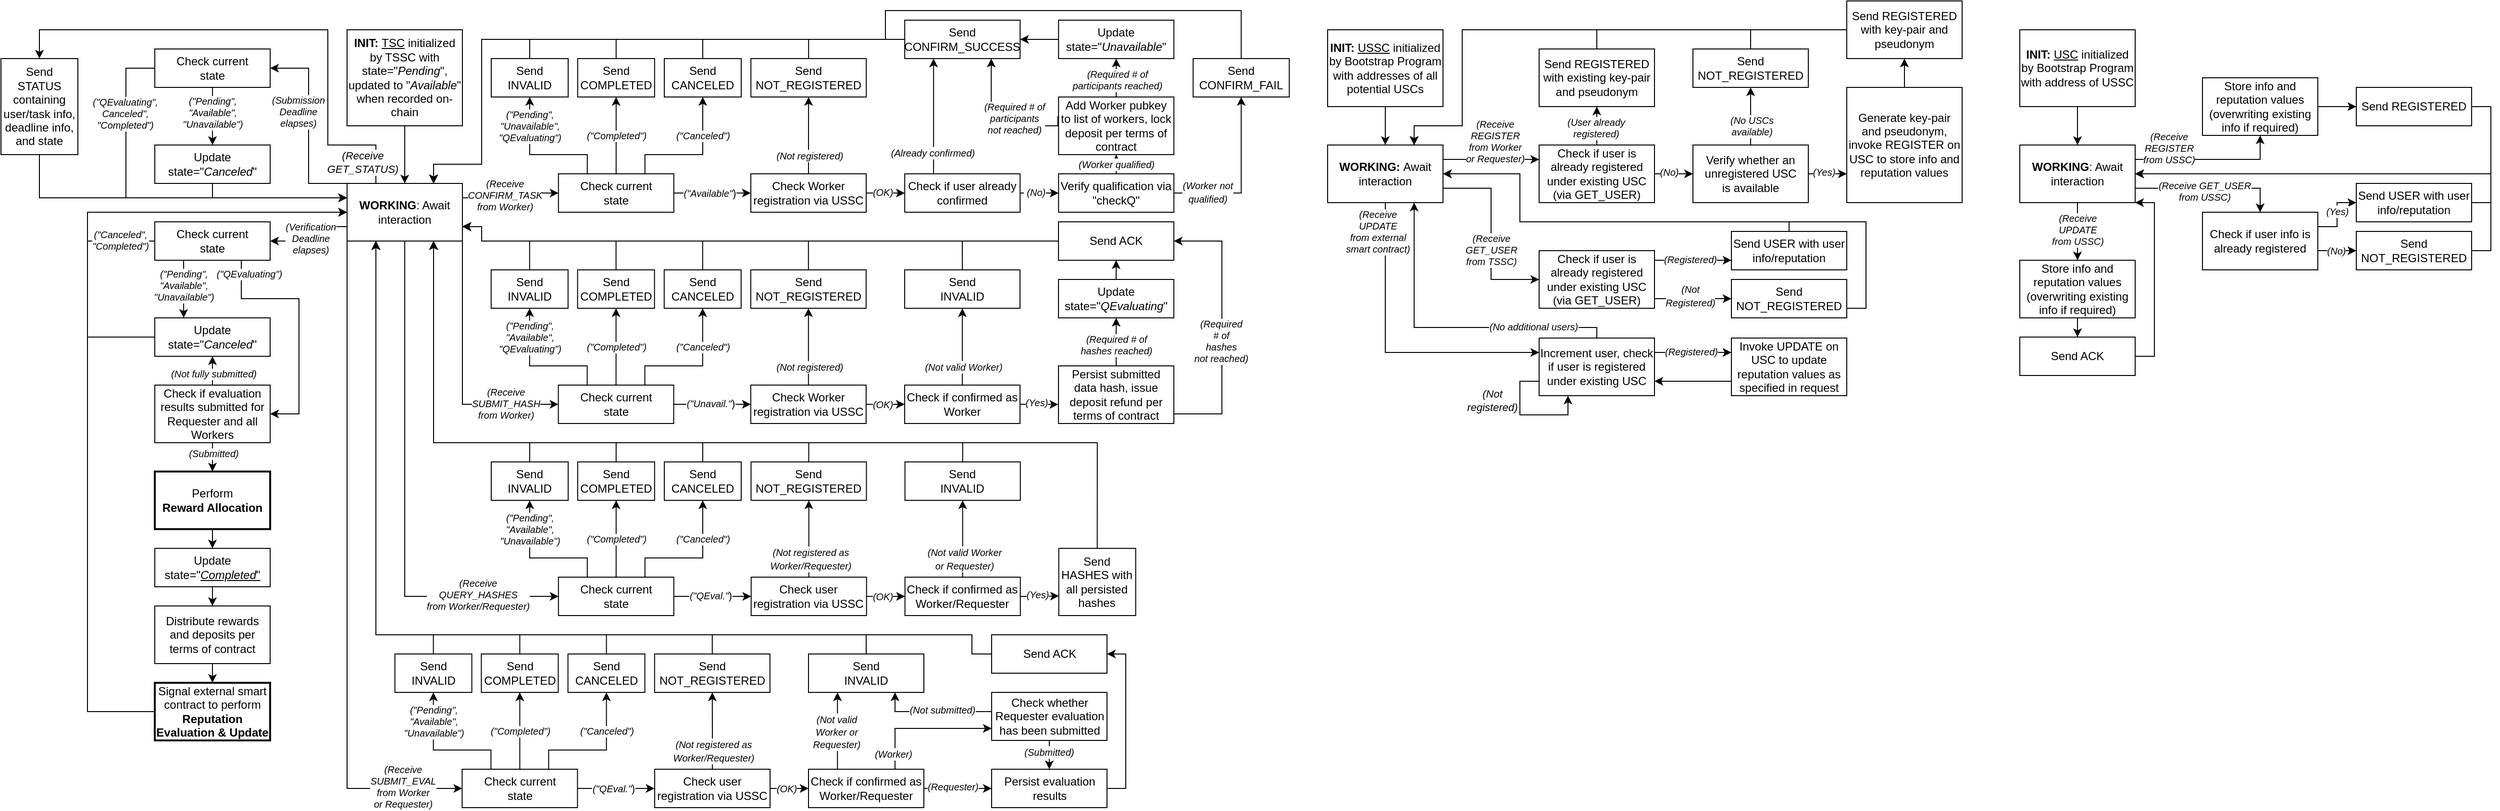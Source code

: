 <mxfile version="23.1.5" type="device">
  <diagram name="Page-1" id="OSj4ofIRMlWWjkcrT2lz">
    <mxGraphModel dx="-266" dy="-397" grid="1" gridSize="10" guides="1" tooltips="1" connect="1" arrows="1" fold="1" page="1" pageScale="1" pageWidth="850" pageHeight="1100" math="0" shadow="0">
      <root>
        <mxCell id="0" />
        <mxCell id="1" parent="0" />
        <mxCell id="GGpFgfvuhYsrflitjHx5-426" value="" style="edgeStyle=orthogonalEdgeStyle;rounded=0;orthogonalLoop=1;jettySize=auto;html=1;" parent="1" edge="1">
          <mxGeometry relative="1" as="geometry">
            <mxPoint x="2760.0" y="730" as="targetPoint" />
          </mxGeometry>
        </mxCell>
        <mxCell id="FcvvMy1CFmBxwfLe_OH1-95" value="" style="edgeStyle=orthogonalEdgeStyle;rounded=0;orthogonalLoop=1;jettySize=auto;html=1;exitX=1;exitY=0.5;exitDx=0;exitDy=0;" parent="1" edge="1">
          <mxGeometry relative="1" as="geometry">
            <mxPoint x="1139.7" y="10" as="sourcePoint" />
          </mxGeometry>
        </mxCell>
        <mxCell id="FcvvMy1CFmBxwfLe_OH1-96" value="&lt;font style=&quot;font-size: 10px;&quot;&gt;&lt;i&gt;(&quot;Unavail.&quot;&lt;/i&gt;&lt;/font&gt;)" style="edgeLabel;html=1;align=center;verticalAlign=middle;resizable=0;points=[];" parent="FcvvMy1CFmBxwfLe_OH1-95" vertex="1" connectable="0">
          <mxGeometry x="0.13" y="1" relative="1" as="geometry">
            <mxPoint x="-11" as="offset" />
          </mxGeometry>
        </mxCell>
        <mxCell id="FcvvMy1CFmBxwfLe_OH1-97" style="edgeStyle=orthogonalEdgeStyle;rounded=0;orthogonalLoop=1;jettySize=auto;html=1;exitX=0.75;exitY=0;exitDx=0;exitDy=0;entryX=0;entryY=0.5;entryDx=0;entryDy=0;" parent="1" edge="1">
          <mxGeometry relative="1" as="geometry">
            <mxPoint x="1109.7" y="-10" as="sourcePoint" />
            <Array as="points">
              <mxPoint x="1109.8" y="-30" />
              <mxPoint x="1189.8" y="-30" />
              <mxPoint x="1189.8" y="-120" />
            </Array>
          </mxGeometry>
        </mxCell>
        <mxCell id="FcvvMy1CFmBxwfLe_OH1-98" value="&lt;font style=&quot;font-size: 10px;&quot;&gt;&lt;i&gt;(&quot;Canceled&quot;)&lt;/i&gt;&lt;/font&gt;" style="edgeLabel;html=1;align=center;verticalAlign=middle;resizable=0;points=[];" parent="FcvvMy1CFmBxwfLe_OH1-97" vertex="1" connectable="0">
          <mxGeometry x="-0.607" y="2" relative="1" as="geometry">
            <mxPoint x="17" as="offset" />
          </mxGeometry>
        </mxCell>
        <mxCell id="FcvvMy1CFmBxwfLe_OH1-99" value="" style="edgeStyle=orthogonalEdgeStyle;rounded=0;orthogonalLoop=1;jettySize=auto;html=1;" parent="1" edge="1">
          <mxGeometry relative="1" as="geometry">
            <mxPoint x="1279.714" y="-40" as="targetPoint" />
          </mxGeometry>
        </mxCell>
        <mxCell id="FcvvMy1CFmBxwfLe_OH1-100" value="&lt;font style=&quot;font-size: 10px;&quot;&gt;&lt;i&gt;(Deadline passed)&lt;br&gt;&lt;/i&gt;&lt;/font&gt;" style="edgeLabel;html=1;align=center;verticalAlign=middle;resizable=0;points=[];" parent="FcvvMy1CFmBxwfLe_OH1-99" vertex="1" connectable="0">
          <mxGeometry x="-0.27" relative="1" as="geometry">
            <mxPoint y="6" as="offset" />
          </mxGeometry>
        </mxCell>
        <mxCell id="FcvvMy1CFmBxwfLe_OH1-102" value="" style="edgeStyle=orthogonalEdgeStyle;rounded=0;orthogonalLoop=1;jettySize=auto;html=1;" parent="1" edge="1">
          <mxGeometry relative="1" as="geometry">
            <mxPoint x="1279.786" y="-100" as="targetPoint" />
          </mxGeometry>
        </mxCell>
        <mxCell id="FcvvMy1CFmBxwfLe_OH1-155" style="edgeStyle=orthogonalEdgeStyle;rounded=0;orthogonalLoop=1;jettySize=auto;html=1;exitX=0.5;exitY=0;exitDx=0;exitDy=0;entryX=0.5;entryY=1;entryDx=0;entryDy=0;" parent="1" edge="1">
          <mxGeometry relative="1" as="geometry">
            <mxPoint x="1079.7" y="-10" as="sourcePoint" />
          </mxGeometry>
        </mxCell>
        <mxCell id="FcvvMy1CFmBxwfLe_OH1-156" value="&lt;div style=&quot;font-size: 10px;&quot;&gt;&lt;font style=&quot;font-size: 10px;&quot;&gt;&lt;i&gt;(&quot;Completed&quot;)&lt;/i&gt;&lt;/font&gt;&lt;/div&gt;" style="edgeLabel;html=1;align=center;verticalAlign=middle;resizable=0;points=[];" parent="FcvvMy1CFmBxwfLe_OH1-155" vertex="1" connectable="0">
          <mxGeometry x="0.655" y="1" relative="1" as="geometry">
            <mxPoint as="offset" />
          </mxGeometry>
        </mxCell>
        <mxCell id="ucZi9p5m7uJkANOPNWbv-320" style="edgeStyle=orthogonalEdgeStyle;rounded=0;orthogonalLoop=1;jettySize=auto;html=1;exitX=0.5;exitY=1;exitDx=0;exitDy=0;" parent="1" source="ucZi9p5m7uJkANOPNWbv-321" edge="1">
          <mxGeometry relative="1" as="geometry">
            <mxPoint x="3470" y="1490" as="targetPoint" />
          </mxGeometry>
        </mxCell>
        <mxCell id="ucZi9p5m7uJkANOPNWbv-321" value="&lt;b&gt;INIT: &lt;/b&gt;&lt;u&gt;USSC&lt;/u&gt; initialized by Bootstrap Program with addresses of all potential USCs" style="rounded=0;whiteSpace=wrap;html=1;" parent="1" vertex="1">
          <mxGeometry x="3410" y="1370" width="120" height="80" as="geometry" />
        </mxCell>
        <mxCell id="ucZi9p5m7uJkANOPNWbv-322" value="" style="edgeStyle=orthogonalEdgeStyle;rounded=0;orthogonalLoop=1;jettySize=auto;html=1;exitX=1;exitY=0.25;exitDx=0;exitDy=0;entryX=0;entryY=0.25;entryDx=0;entryDy=0;" parent="1" source="ucZi9p5m7uJkANOPNWbv-328" target="ucZi9p5m7uJkANOPNWbv-554" edge="1">
          <mxGeometry relative="1" as="geometry" />
        </mxCell>
        <mxCell id="ucZi9p5m7uJkANOPNWbv-323" value="&lt;div style=&quot;font-size: 10px;&quot;&gt;&lt;font style=&quot;font-size: 10px;&quot;&gt;&lt;i&gt;(Receive&lt;/i&gt;&lt;/font&gt;&lt;/div&gt;&lt;div style=&quot;font-size: 10px;&quot;&gt;&lt;font style=&quot;font-size: 10px;&quot;&gt;&lt;i&gt;REGISTER&lt;/i&gt;&lt;/font&gt;&lt;/div&gt;&lt;div style=&quot;font-size: 10px;&quot;&gt;&lt;font style=&quot;font-size: 10px;&quot;&gt;&lt;i&gt;from Worker&lt;/i&gt;&lt;/font&gt;&lt;/div&gt;&lt;div style=&quot;font-size: 10px;&quot;&gt;&lt;font style=&quot;font-size: 10px;&quot;&gt;&lt;i&gt;or Requester)&lt;br&gt;&lt;/i&gt;&lt;/font&gt;&lt;/div&gt;" style="edgeLabel;html=1;align=center;verticalAlign=middle;resizable=0;points=[];" parent="ucZi9p5m7uJkANOPNWbv-322" vertex="1" connectable="0">
          <mxGeometry x="-0.117" y="-2" relative="1" as="geometry">
            <mxPoint x="10" y="-21" as="offset" />
          </mxGeometry>
        </mxCell>
        <mxCell id="ucZi9p5m7uJkANOPNWbv-324" style="edgeStyle=orthogonalEdgeStyle;rounded=0;orthogonalLoop=1;jettySize=auto;html=1;exitX=1;exitY=0.75;exitDx=0;exitDy=0;entryX=0;entryY=0.5;entryDx=0;entryDy=0;" parent="1" source="ucZi9p5m7uJkANOPNWbv-328" target="ucZi9p5m7uJkANOPNWbv-572" edge="1">
          <mxGeometry relative="1" as="geometry" />
        </mxCell>
        <mxCell id="ucZi9p5m7uJkANOPNWbv-325" value="&lt;div style=&quot;font-size: 10px;&quot;&gt;&lt;font style=&quot;font-size: 10px;&quot;&gt;&lt;i&gt;(Receive&lt;/i&gt;&lt;/font&gt;&lt;/div&gt;&lt;div style=&quot;font-size: 10px;&quot;&gt;&lt;font style=&quot;font-size: 10px;&quot;&gt;&lt;i&gt;GET_USER&lt;/i&gt;&lt;/font&gt;&lt;/div&gt;&lt;div style=&quot;font-size: 10px;&quot;&gt;&lt;font style=&quot;font-size: 10px;&quot;&gt;&lt;i&gt;from TSSC)&lt;br&gt;&lt;/i&gt;&lt;/font&gt;&lt;/div&gt;" style="edgeLabel;html=1;align=center;verticalAlign=middle;resizable=0;points=[];" parent="ucZi9p5m7uJkANOPNWbv-324" vertex="1" connectable="0">
          <mxGeometry x="0.016" y="2" relative="1" as="geometry">
            <mxPoint x="-2" y="15" as="offset" />
          </mxGeometry>
        </mxCell>
        <mxCell id="ucZi9p5m7uJkANOPNWbv-326" style="edgeStyle=orthogonalEdgeStyle;rounded=0;orthogonalLoop=1;jettySize=auto;html=1;exitX=0.5;exitY=1;exitDx=0;exitDy=0;entryX=0;entryY=0.25;entryDx=0;entryDy=0;" parent="1" source="ucZi9p5m7uJkANOPNWbv-328" target="ucZi9p5m7uJkANOPNWbv-581" edge="1">
          <mxGeometry relative="1" as="geometry" />
        </mxCell>
        <mxCell id="ucZi9p5m7uJkANOPNWbv-327" value="&lt;div style=&quot;font-size: 10px;&quot;&gt;&lt;font style=&quot;font-size: 10px;&quot;&gt;&lt;i&gt;(Receive&lt;/i&gt;&lt;/font&gt;&lt;/div&gt;&lt;div style=&quot;font-size: 10px;&quot;&gt;&lt;font style=&quot;font-size: 10px;&quot;&gt;&lt;i&gt;UPDATE&lt;/i&gt;&lt;/font&gt;&lt;/div&gt;&lt;div style=&quot;font-size: 10px;&quot;&gt;&lt;font style=&quot;font-size: 10px;&quot;&gt;&lt;i&gt;from external&lt;/i&gt;&lt;/font&gt;&lt;/div&gt;&lt;div style=&quot;font-size: 10px;&quot;&gt;&lt;font style=&quot;font-size: 10px;&quot;&gt;&lt;i&gt;smart contract)&lt;br&gt;&lt;/i&gt;&lt;/font&gt;&lt;/div&gt;" style="edgeLabel;html=1;align=center;verticalAlign=middle;resizable=0;points=[];" parent="ucZi9p5m7uJkANOPNWbv-326" vertex="1" connectable="0">
          <mxGeometry x="-0.655" y="-1" relative="1" as="geometry">
            <mxPoint x="-7" y="-25" as="offset" />
          </mxGeometry>
        </mxCell>
        <mxCell id="ucZi9p5m7uJkANOPNWbv-328" value="&lt;b&gt;WORKING: &lt;/b&gt;Await interaction" style="rounded=0;whiteSpace=wrap;html=1;" parent="1" vertex="1">
          <mxGeometry x="3410" y="1490" width="120" height="60" as="geometry" />
        </mxCell>
        <mxCell id="ucZi9p5m7uJkANOPNWbv-329" style="edgeStyle=orthogonalEdgeStyle;rounded=0;orthogonalLoop=1;jettySize=auto;html=1;exitX=0.5;exitY=1;exitDx=0;exitDy=0;entryX=0.5;entryY=0;entryDx=0;entryDy=0;" parent="1" source="ucZi9p5m7uJkANOPNWbv-330" target="ucZi9p5m7uJkANOPNWbv-337" edge="1">
          <mxGeometry relative="1" as="geometry" />
        </mxCell>
        <mxCell id="ucZi9p5m7uJkANOPNWbv-330" value="&lt;div&gt;&lt;b&gt;INIT&lt;/b&gt;&lt;b&gt;:&lt;/b&gt;&lt;b&gt; &lt;/b&gt;&lt;u&gt;USC&lt;/u&gt; initialized by Bootstrap Program with address of USSC&lt;br&gt;&lt;/div&gt;" style="rounded=0;whiteSpace=wrap;html=1;" parent="1" vertex="1">
          <mxGeometry x="4130" y="1370" width="120" height="80" as="geometry" />
        </mxCell>
        <mxCell id="ucZi9p5m7uJkANOPNWbv-331" value="" style="edgeStyle=orthogonalEdgeStyle;rounded=0;orthogonalLoop=1;jettySize=auto;html=1;exitX=1;exitY=0.25;exitDx=0;exitDy=0;" parent="1" source="ucZi9p5m7uJkANOPNWbv-337" target="ucZi9p5m7uJkANOPNWbv-587" edge="1">
          <mxGeometry relative="1" as="geometry">
            <mxPoint x="4240.0" y="1450" as="sourcePoint" />
          </mxGeometry>
        </mxCell>
        <mxCell id="ucZi9p5m7uJkANOPNWbv-332" value="&lt;div style=&quot;font-size: 10px;&quot;&gt;&lt;font style=&quot;font-size: 10px;&quot;&gt;&lt;i&gt;(Receive&lt;/i&gt;&lt;/font&gt;&lt;/div&gt;&lt;div style=&quot;font-size: 10px;&quot;&gt;&lt;font style=&quot;font-size: 10px;&quot;&gt;&lt;i&gt;REGISTER&lt;/i&gt;&lt;/font&gt;&lt;/div&gt;&lt;div style=&quot;font-size: 10px;&quot;&gt;&lt;font style=&quot;font-size: 10px;&quot;&gt;&lt;i&gt;from USSC)&lt;br&gt;&lt;/i&gt;&lt;/font&gt;&lt;/div&gt;" style="edgeLabel;html=1;align=center;verticalAlign=middle;resizable=0;points=[];" parent="ucZi9p5m7uJkANOPNWbv-331" vertex="1" connectable="0">
          <mxGeometry x="-0.061" y="-1" relative="1" as="geometry">
            <mxPoint x="-38" y="-13" as="offset" />
          </mxGeometry>
        </mxCell>
        <mxCell id="ucZi9p5m7uJkANOPNWbv-333" style="edgeStyle=orthogonalEdgeStyle;rounded=0;orthogonalLoop=1;jettySize=auto;html=1;exitX=1;exitY=0.75;exitDx=0;exitDy=0;entryX=0.5;entryY=0;entryDx=0;entryDy=0;" parent="1" source="ucZi9p5m7uJkANOPNWbv-337" target="ucZi9p5m7uJkANOPNWbv-590" edge="1">
          <mxGeometry relative="1" as="geometry">
            <Array as="points">
              <mxPoint x="4380" y="1535" />
            </Array>
          </mxGeometry>
        </mxCell>
        <mxCell id="ucZi9p5m7uJkANOPNWbv-334" value="&lt;div style=&quot;font-size: 10px;&quot;&gt;&lt;font style=&quot;font-size: 10px;&quot;&gt;&lt;i&gt;(Receive GET_USER&lt;/i&gt;&lt;/font&gt;&lt;/div&gt;&lt;div style=&quot;font-size: 10px;&quot;&gt;&lt;font style=&quot;font-size: 10px;&quot;&gt;&lt;i&gt;from USSC)&lt;br&gt;&lt;/i&gt;&lt;/font&gt;&lt;/div&gt;" style="edgeLabel;html=1;align=center;verticalAlign=middle;resizable=0;points=[];" parent="ucZi9p5m7uJkANOPNWbv-333" vertex="1" connectable="0">
          <mxGeometry x="-0.48" y="-1" relative="1" as="geometry">
            <mxPoint x="31" y="2" as="offset" />
          </mxGeometry>
        </mxCell>
        <mxCell id="ucZi9p5m7uJkANOPNWbv-335" value="" style="edgeStyle=orthogonalEdgeStyle;rounded=0;orthogonalLoop=1;jettySize=auto;html=1;" parent="1" source="ucZi9p5m7uJkANOPNWbv-337" target="ucZi9p5m7uJkANOPNWbv-600" edge="1">
          <mxGeometry relative="1" as="geometry" />
        </mxCell>
        <mxCell id="ucZi9p5m7uJkANOPNWbv-336" value="&lt;div style=&quot;font-size: 10px;&quot;&gt;&lt;font style=&quot;font-size: 10px;&quot;&gt;&lt;i&gt;(Receive&lt;/i&gt;&lt;/font&gt;&lt;/div&gt;&lt;div style=&quot;font-size: 10px;&quot;&gt;&lt;font style=&quot;font-size: 10px;&quot;&gt;&lt;i&gt;UPDATE&lt;/i&gt;&lt;/font&gt;&lt;/div&gt;&lt;div style=&quot;font-size: 10px;&quot;&gt;&lt;font style=&quot;font-size: 10px;&quot;&gt;&lt;i&gt;from USSC)&lt;br&gt;&lt;/i&gt;&lt;/font&gt;&lt;/div&gt;" style="edgeLabel;html=1;align=center;verticalAlign=middle;resizable=0;points=[];" parent="ucZi9p5m7uJkANOPNWbv-335" vertex="1" connectable="0">
          <mxGeometry x="-0.298" y="-2" relative="1" as="geometry">
            <mxPoint x="2" y="7" as="offset" />
          </mxGeometry>
        </mxCell>
        <mxCell id="ucZi9p5m7uJkANOPNWbv-337" value="&lt;b&gt;WORKING&lt;/b&gt;: Await interaction" style="rounded=0;whiteSpace=wrap;html=1;" parent="1" vertex="1">
          <mxGeometry x="4130" y="1490" width="120" height="60" as="geometry" />
        </mxCell>
        <mxCell id="ucZi9p5m7uJkANOPNWbv-338" value="" style="edgeStyle=orthogonalEdgeStyle;rounded=0;orthogonalLoop=1;jettySize=auto;html=1;" parent="1" edge="1">
          <mxGeometry relative="1" as="geometry">
            <mxPoint x="4410.0" y="1520" as="targetPoint" />
          </mxGeometry>
        </mxCell>
        <mxCell id="ucZi9p5m7uJkANOPNWbv-339" style="edgeStyle=orthogonalEdgeStyle;rounded=0;orthogonalLoop=1;jettySize=auto;html=1;exitX=0.5;exitY=1;exitDx=0;exitDy=0;entryX=0.5;entryY=0;entryDx=0;entryDy=0;" parent="1" source="ucZi9p5m7uJkANOPNWbv-340" target="ucZi9p5m7uJkANOPNWbv-355" edge="1">
          <mxGeometry relative="1" as="geometry" />
        </mxCell>
        <mxCell id="ucZi9p5m7uJkANOPNWbv-340" value="&lt;b&gt;INIT: &lt;/b&gt;&lt;u&gt;TSC&lt;/u&gt; initialized by TSSC with state=&quot;&lt;i&gt;Pending&lt;/i&gt;&quot;, updated to &quot;&lt;i&gt;Available&lt;/i&gt;&quot; when recorded on-chain" style="rounded=0;whiteSpace=wrap;html=1;" parent="1" vertex="1">
          <mxGeometry x="2390" y="1370" width="120" height="100" as="geometry" />
        </mxCell>
        <mxCell id="ucZi9p5m7uJkANOPNWbv-341" value="" style="edgeStyle=orthogonalEdgeStyle;rounded=0;orthogonalLoop=1;jettySize=auto;html=1;exitX=1;exitY=0.25;exitDx=0;exitDy=0;" parent="1" source="ucZi9p5m7uJkANOPNWbv-355" target="ucZi9p5m7uJkANOPNWbv-364" edge="1">
          <mxGeometry relative="1" as="geometry" />
        </mxCell>
        <mxCell id="ucZi9p5m7uJkANOPNWbv-342" value="&lt;div style=&quot;font-size: 10px;&quot;&gt;&lt;font style=&quot;font-size: 10px;&quot;&gt;&lt;i&gt;(Receive &lt;br&gt;&lt;/i&gt;&lt;/font&gt;&lt;/div&gt;&lt;div style=&quot;font-size: 10px;&quot;&gt;&lt;font style=&quot;font-size: 10px;&quot;&gt;&lt;i&gt;CONFIRM_TASK&lt;/i&gt;&lt;/font&gt;&lt;/div&gt;&lt;div style=&quot;font-size: 10px;&quot;&gt;&lt;font style=&quot;font-size: 10px;&quot;&gt;&lt;i&gt;from Worker)&lt;br&gt;&lt;/i&gt;&lt;/font&gt;&lt;/div&gt;" style="edgeLabel;html=1;align=center;verticalAlign=middle;resizable=0;points=[];" parent="ucZi9p5m7uJkANOPNWbv-341" vertex="1" connectable="0">
          <mxGeometry x="0.02" relative="1" as="geometry">
            <mxPoint x="-6" as="offset" />
          </mxGeometry>
        </mxCell>
        <mxCell id="ucZi9p5m7uJkANOPNWbv-343" style="edgeStyle=orthogonalEdgeStyle;rounded=0;orthogonalLoop=1;jettySize=auto;html=1;exitX=1;exitY=1;exitDx=0;exitDy=0;entryX=0;entryY=0.5;entryDx=0;entryDy=0;" parent="1" source="ucZi9p5m7uJkANOPNWbv-355" target="ucZi9p5m7uJkANOPNWbv-484" edge="1">
          <mxGeometry relative="1" as="geometry">
            <mxPoint x="2609.7" y="1760" as="targetPoint" />
            <Array as="points">
              <mxPoint x="2510" y="1760" />
            </Array>
          </mxGeometry>
        </mxCell>
        <mxCell id="ucZi9p5m7uJkANOPNWbv-344" value="&lt;div style=&quot;font-size: 10px;&quot;&gt;&lt;font style=&quot;font-size: 10px;&quot;&gt;&lt;i&gt;(Receive &lt;br&gt;&lt;/i&gt;&lt;/font&gt;&lt;/div&gt;&lt;div style=&quot;font-size: 10px;&quot;&gt;&lt;font style=&quot;font-size: 10px;&quot;&gt;&lt;i&gt;SUBMIT_HASH&lt;/i&gt;&lt;/font&gt;&lt;/div&gt;&lt;div style=&quot;font-size: 10px;&quot;&gt;&lt;font style=&quot;font-size: 10px;&quot;&gt;&lt;i&gt;from Worker)&lt;br&gt;&lt;/i&gt;&lt;/font&gt;&lt;/div&gt;" style="edgeLabel;html=1;align=center;verticalAlign=middle;resizable=0;points=[];" parent="ucZi9p5m7uJkANOPNWbv-343" vertex="1" connectable="0">
          <mxGeometry x="0.36" y="1" relative="1" as="geometry">
            <mxPoint x="31" as="offset" />
          </mxGeometry>
        </mxCell>
        <mxCell id="ucZi9p5m7uJkANOPNWbv-345" style="edgeStyle=orthogonalEdgeStyle;rounded=0;orthogonalLoop=1;jettySize=auto;html=1;exitX=0.5;exitY=1;exitDx=0;exitDy=0;entryX=0;entryY=0.5;entryDx=0;entryDy=0;" parent="1" source="ucZi9p5m7uJkANOPNWbv-355" target="ucZi9p5m7uJkANOPNWbv-497" edge="1">
          <mxGeometry relative="1" as="geometry">
            <mxPoint x="2609.9" y="1980" as="targetPoint" />
            <Array as="points">
              <mxPoint x="2450" y="1960" />
            </Array>
          </mxGeometry>
        </mxCell>
        <mxCell id="ucZi9p5m7uJkANOPNWbv-346" value="&lt;div style=&quot;font-size: 10px;&quot;&gt;&lt;font style=&quot;font-size: 10px;&quot;&gt;&lt;i&gt;(Receive &lt;br&gt;&lt;/i&gt;&lt;/font&gt;&lt;/div&gt;&lt;div style=&quot;font-size: 10px;&quot;&gt;&lt;font style=&quot;font-size: 10px;&quot;&gt;&lt;i&gt;QUERY_HASHES&lt;/i&gt;&lt;/font&gt;&lt;/div&gt;&lt;div style=&quot;font-size: 10px;&quot;&gt;&lt;font style=&quot;font-size: 10px;&quot;&gt;&lt;i&gt;from Worker/Requester)&lt;br&gt;&lt;/i&gt;&lt;/font&gt;&lt;/div&gt;" style="edgeLabel;html=1;align=center;verticalAlign=middle;resizable=0;points=[];" parent="ucZi9p5m7uJkANOPNWbv-345" vertex="1" connectable="0">
          <mxGeometry x="0.827" y="2" relative="1" as="geometry">
            <mxPoint x="-38" as="offset" />
          </mxGeometry>
        </mxCell>
        <mxCell id="ucZi9p5m7uJkANOPNWbv-347" style="edgeStyle=orthogonalEdgeStyle;rounded=0;orthogonalLoop=1;jettySize=auto;html=1;exitX=0;exitY=1;exitDx=0;exitDy=0;entryX=0;entryY=0.5;entryDx=0;entryDy=0;" parent="1" source="ucZi9p5m7uJkANOPNWbv-355" target="ucZi9p5m7uJkANOPNWbv-510" edge="1">
          <mxGeometry relative="1" as="geometry">
            <mxPoint x="2509.42" y="2230" as="targetPoint" />
            <Array as="points">
              <mxPoint x="2390" y="2160" />
            </Array>
          </mxGeometry>
        </mxCell>
        <mxCell id="ucZi9p5m7uJkANOPNWbv-348" value="&lt;div style=&quot;font-size: 10px;&quot;&gt;&lt;font style=&quot;font-size: 10px;&quot;&gt;&lt;i&gt;(Receive &lt;br&gt;&lt;/i&gt;&lt;/font&gt;&lt;/div&gt;&lt;div style=&quot;font-size: 10px;&quot;&gt;&lt;font style=&quot;font-size: 10px;&quot;&gt;&lt;i&gt;SUBMIT_EVAL&lt;/i&gt;&lt;/font&gt;&lt;/div&gt;&lt;div style=&quot;font-size: 10px;&quot;&gt;&lt;font style=&quot;font-size: 10px;&quot;&gt;&lt;i&gt;from Worker&lt;/i&gt;&lt;/font&gt;&lt;/div&gt;&lt;div style=&quot;font-size: 10px;&quot;&gt;&lt;font style=&quot;font-size: 10px;&quot;&gt;&lt;i&gt;or Requester)&lt;br&gt;&lt;/i&gt;&lt;/font&gt;&lt;/div&gt;" style="edgeLabel;html=1;align=center;verticalAlign=middle;resizable=0;points=[];" parent="ucZi9p5m7uJkANOPNWbv-347" vertex="1" connectable="0">
          <mxGeometry x="0.763" y="-3" relative="1" as="geometry">
            <mxPoint x="20" y="-5" as="offset" />
          </mxGeometry>
        </mxCell>
        <mxCell id="ucZi9p5m7uJkANOPNWbv-349" style="edgeStyle=orthogonalEdgeStyle;rounded=0;orthogonalLoop=1;jettySize=auto;html=1;exitX=0;exitY=0;exitDx=0;exitDy=0;entryX=1;entryY=0.5;entryDx=0;entryDy=0;" parent="1" source="ucZi9p5m7uJkANOPNWbv-355" target="ucZi9p5m7uJkANOPNWbv-523" edge="1">
          <mxGeometry relative="1" as="geometry">
            <mxPoint x="2340" y="1584.99" as="sourcePoint" />
            <mxPoint x="2270" y="1579.99" as="targetPoint" />
            <Array as="points">
              <mxPoint x="2350" y="1530" />
              <mxPoint x="2350" y="1410" />
            </Array>
          </mxGeometry>
        </mxCell>
        <mxCell id="ucZi9p5m7uJkANOPNWbv-350" value="&lt;div style=&quot;font-size: 10px;&quot;&gt;&lt;font style=&quot;font-size: 10px;&quot;&gt;&lt;i&gt;(Submission&lt;/i&gt;&lt;/font&gt;&lt;/div&gt;&lt;div style=&quot;font-size: 10px;&quot;&gt;&lt;font style=&quot;font-size: 10px;&quot;&gt;&lt;i&gt;Deadline&lt;/i&gt;&lt;/font&gt;&lt;/div&gt;&lt;div style=&quot;font-size: 10px;&quot;&gt;&lt;font style=&quot;font-size: 10px;&quot;&gt;&lt;i&gt;elapses)&lt;br&gt;&lt;/i&gt;&lt;/font&gt;&lt;/div&gt;" style="edgeLabel;html=1;align=center;verticalAlign=middle;resizable=0;points=[];" parent="ucZi9p5m7uJkANOPNWbv-349" vertex="1" connectable="0">
          <mxGeometry x="-0.346" y="2" relative="1" as="geometry">
            <mxPoint x="-9" y="-50" as="offset" />
          </mxGeometry>
        </mxCell>
        <mxCell id="ucZi9p5m7uJkANOPNWbv-351" style="edgeStyle=orthogonalEdgeStyle;rounded=0;orthogonalLoop=1;jettySize=auto;html=1;exitX=0;exitY=0.75;exitDx=0;exitDy=0;entryX=1;entryY=0.5;entryDx=0;entryDy=0;" parent="1" source="ucZi9p5m7uJkANOPNWbv-355" target="ucZi9p5m7uJkANOPNWbv-532" edge="1">
          <mxGeometry relative="1" as="geometry" />
        </mxCell>
        <mxCell id="ucZi9p5m7uJkANOPNWbv-352" value="&lt;div style=&quot;font-size: 10px;&quot;&gt;&lt;font style=&quot;font-size: 10px;&quot;&gt;&lt;i&gt;(Verification&lt;/i&gt;&lt;/font&gt;&lt;/div&gt;&lt;div style=&quot;font-size: 10px;&quot;&gt;&lt;font style=&quot;font-size: 10px;&quot;&gt;&lt;i&gt;Deadline&lt;/i&gt;&lt;/font&gt;&lt;/div&gt;&lt;div style=&quot;font-size: 10px;&quot;&gt;&lt;font style=&quot;font-size: 10px;&quot;&gt;&lt;i&gt;elapses)&lt;br&gt;&lt;/i&gt;&lt;/font&gt;&lt;/div&gt;" style="edgeLabel;html=1;align=center;verticalAlign=middle;resizable=0;points=[];" parent="ucZi9p5m7uJkANOPNWbv-351" vertex="1" connectable="0">
          <mxGeometry x="-0.087" y="1" relative="1" as="geometry">
            <mxPoint x="1" y="8" as="offset" />
          </mxGeometry>
        </mxCell>
        <mxCell id="ucZi9p5m7uJkANOPNWbv-353" style="edgeStyle=orthogonalEdgeStyle;rounded=0;orthogonalLoop=1;jettySize=auto;html=1;exitX=0.25;exitY=0;exitDx=0;exitDy=0;entryX=0.5;entryY=0;entryDx=0;entryDy=0;" parent="1" source="ucZi9p5m7uJkANOPNWbv-355" target="ucZi9p5m7uJkANOPNWbv-549" edge="1">
          <mxGeometry relative="1" as="geometry">
            <mxPoint x="2100" y="1350" as="targetPoint" />
            <Array as="points">
              <mxPoint x="2420" y="1490" />
              <mxPoint x="2370" y="1490" />
              <mxPoint x="2370" y="1370" />
              <mxPoint x="2070" y="1370" />
            </Array>
          </mxGeometry>
        </mxCell>
        <mxCell id="ucZi9p5m7uJkANOPNWbv-354" value="&lt;div&gt;&lt;i&gt;(Receive&lt;/i&gt;&lt;/div&gt;&lt;div&gt;&lt;i&gt;GET_STATUS)&lt;br&gt;&lt;/i&gt;&lt;/div&gt;" style="edgeLabel;html=1;align=center;verticalAlign=middle;resizable=0;points=[];" parent="ucZi9p5m7uJkANOPNWbv-353" vertex="1" connectable="0">
          <mxGeometry x="-0.877" relative="1" as="geometry">
            <mxPoint x="-14" y="11" as="offset" />
          </mxGeometry>
        </mxCell>
        <mxCell id="ucZi9p5m7uJkANOPNWbv-355" value="&lt;b&gt;WORKING&lt;/b&gt;: Await interaction" style="rounded=0;whiteSpace=wrap;html=1;" parent="1" vertex="1">
          <mxGeometry x="2390" y="1530" width="120" height="60" as="geometry" />
        </mxCell>
        <mxCell id="ucZi9p5m7uJkANOPNWbv-356" value="" style="edgeStyle=orthogonalEdgeStyle;rounded=0;orthogonalLoop=1;jettySize=auto;html=1;" parent="1" source="ucZi9p5m7uJkANOPNWbv-364" edge="1">
          <mxGeometry relative="1" as="geometry">
            <mxPoint x="2809.9" y="1540.0" as="targetPoint" />
          </mxGeometry>
        </mxCell>
        <mxCell id="ucZi9p5m7uJkANOPNWbv-357" value="&lt;font style=&quot;font-size: 10px;&quot;&gt;&lt;i&gt;(&quot;Available&quot;&lt;/i&gt;&lt;/font&gt;)" style="edgeLabel;html=1;align=center;verticalAlign=middle;resizable=0;points=[];" parent="ucZi9p5m7uJkANOPNWbv-356" vertex="1" connectable="0">
          <mxGeometry x="0.13" y="1" relative="1" as="geometry">
            <mxPoint x="-8" as="offset" />
          </mxGeometry>
        </mxCell>
        <mxCell id="ucZi9p5m7uJkANOPNWbv-358" style="edgeStyle=orthogonalEdgeStyle;rounded=0;orthogonalLoop=1;jettySize=auto;html=1;exitX=0.25;exitY=0;exitDx=0;exitDy=0;entryX=0.5;entryY=1;entryDx=0;entryDy=0;" parent="1" source="ucZi9p5m7uJkANOPNWbv-364" target="ucZi9p5m7uJkANOPNWbv-424" edge="1">
          <mxGeometry relative="1" as="geometry">
            <mxPoint x="2630" y="1440" as="targetPoint" />
            <Array as="points">
              <mxPoint x="2640" y="1500" />
              <mxPoint x="2580" y="1500" />
            </Array>
          </mxGeometry>
        </mxCell>
        <mxCell id="ucZi9p5m7uJkANOPNWbv-359" value="&lt;div style=&quot;font-size: 10px;&quot;&gt;&lt;font style=&quot;font-size: 10px;&quot;&gt;&lt;i&gt;(&quot;Pending&quot;,&lt;/i&gt;&lt;/font&gt;&lt;/div&gt;&lt;div style=&quot;font-size: 10px;&quot;&gt;&lt;font style=&quot;font-size: 10px;&quot;&gt;&lt;i&gt;&quot;Unavailable&quot;,&lt;/i&gt;&lt;/font&gt;&lt;/div&gt;&lt;div style=&quot;font-size: 10px;&quot;&gt;&lt;font style=&quot;font-size: 10px;&quot;&gt;&lt;i&gt;&quot;QEvaluating&quot;)&lt;/i&gt;&lt;/font&gt;&lt;/div&gt;" style="edgeLabel;html=1;align=center;verticalAlign=middle;resizable=0;points=[];" parent="ucZi9p5m7uJkANOPNWbv-358" vertex="1" connectable="0">
          <mxGeometry x="0.435" relative="1" as="geometry">
            <mxPoint y="-10" as="offset" />
          </mxGeometry>
        </mxCell>
        <mxCell id="ucZi9p5m7uJkANOPNWbv-360" style="edgeStyle=orthogonalEdgeStyle;rounded=0;orthogonalLoop=1;jettySize=auto;html=1;exitX=0.5;exitY=0;exitDx=0;exitDy=0;entryX=0.5;entryY=1;entryDx=0;entryDy=0;" parent="1" source="ucZi9p5m7uJkANOPNWbv-364" target="ucZi9p5m7uJkANOPNWbv-426" edge="1">
          <mxGeometry relative="1" as="geometry" />
        </mxCell>
        <mxCell id="ucZi9p5m7uJkANOPNWbv-361" value="&lt;div style=&quot;font-size: 10px;&quot;&gt;&lt;font style=&quot;font-size: 10px;&quot;&gt;&lt;i&gt;(&quot;Completed&quot;)&lt;/i&gt;&lt;/font&gt;&lt;/div&gt;" style="edgeLabel;html=1;align=center;verticalAlign=middle;resizable=0;points=[];" parent="ucZi9p5m7uJkANOPNWbv-360" vertex="1" connectable="0">
          <mxGeometry x="0.655" y="1" relative="1" as="geometry">
            <mxPoint x="1" y="26" as="offset" />
          </mxGeometry>
        </mxCell>
        <mxCell id="ucZi9p5m7uJkANOPNWbv-362" style="edgeStyle=orthogonalEdgeStyle;rounded=0;orthogonalLoop=1;jettySize=auto;html=1;exitX=0.75;exitY=0;exitDx=0;exitDy=0;entryX=0.5;entryY=1;entryDx=0;entryDy=0;" parent="1" source="ucZi9p5m7uJkANOPNWbv-364" target="ucZi9p5m7uJkANOPNWbv-477" edge="1">
          <mxGeometry relative="1" as="geometry">
            <Array as="points">
              <mxPoint x="2700" y="1500" />
              <mxPoint x="2760" y="1500" />
            </Array>
          </mxGeometry>
        </mxCell>
        <mxCell id="ucZi9p5m7uJkANOPNWbv-363" value="&lt;div style=&quot;font-size: 10px;&quot;&gt;&lt;font style=&quot;font-size: 10px;&quot;&gt;&lt;i&gt;(&quot;Canceled&quot;)&lt;/i&gt;&lt;/font&gt;&lt;/div&gt;" style="edgeLabel;html=1;align=center;verticalAlign=middle;resizable=0;points=[];" parent="ucZi9p5m7uJkANOPNWbv-362" vertex="1" connectable="0">
          <mxGeometry x="0.598" y="-1" relative="1" as="geometry">
            <mxPoint x="-1" y="12" as="offset" />
          </mxGeometry>
        </mxCell>
        <mxCell id="ucZi9p5m7uJkANOPNWbv-364" value="&lt;div&gt;Check current&lt;/div&gt;&lt;div&gt;state&lt;br&gt;&lt;/div&gt;" style="rounded=0;whiteSpace=wrap;html=1;" parent="1" vertex="1">
          <mxGeometry x="2609.9" y="1520" width="120" height="40" as="geometry" />
        </mxCell>
        <mxCell id="ucZi9p5m7uJkANOPNWbv-365" style="edgeStyle=orthogonalEdgeStyle;rounded=0;orthogonalLoop=1;jettySize=auto;html=1;exitX=0.5;exitY=0;exitDx=0;exitDy=0;entryX=0.75;entryY=0;entryDx=0;entryDy=0;" parent="1" source="ucZi9p5m7uJkANOPNWbv-424" target="ucZi9p5m7uJkANOPNWbv-355" edge="1">
          <mxGeometry relative="1" as="geometry">
            <mxPoint x="2650" y="1400" as="sourcePoint" />
            <Array as="points">
              <mxPoint x="2580" y="1380" />
              <mxPoint x="2530" y="1380" />
              <mxPoint x="2530" y="1510" />
              <mxPoint x="2480" y="1510" />
            </Array>
          </mxGeometry>
        </mxCell>
        <mxCell id="ucZi9p5m7uJkANOPNWbv-366" style="edgeStyle=orthogonalEdgeStyle;rounded=0;orthogonalLoop=1;jettySize=auto;html=1;exitX=0;exitY=0.5;exitDx=0;exitDy=0;entryX=0.75;entryY=0;entryDx=0;entryDy=0;" parent="1" source="ucZi9p5m7uJkANOPNWbv-372" target="ucZi9p5m7uJkANOPNWbv-355" edge="1">
          <mxGeometry relative="1" as="geometry">
            <mxPoint x="3010" y="1380" as="sourcePoint" />
            <Array as="points">
              <mxPoint x="2530" y="1380" />
              <mxPoint x="2530" y="1510" />
              <mxPoint x="2480" y="1510" />
            </Array>
          </mxGeometry>
        </mxCell>
        <mxCell id="ucZi9p5m7uJkANOPNWbv-367" value="" style="edgeStyle=orthogonalEdgeStyle;rounded=0;orthogonalLoop=1;jettySize=auto;html=1;exitX=0.25;exitY=0;exitDx=0;exitDy=0;entryX=0.25;entryY=1;entryDx=0;entryDy=0;" parent="1" source="ucZi9p5m7uJkANOPNWbv-371" target="ucZi9p5m7uJkANOPNWbv-372" edge="1">
          <mxGeometry relative="1" as="geometry" />
        </mxCell>
        <mxCell id="ucZi9p5m7uJkANOPNWbv-368" value="&lt;font style=&quot;font-size: 10px;&quot;&gt;&lt;i&gt;(Already confirmed)&lt;br&gt;&lt;/i&gt;&lt;/font&gt;" style="edgeLabel;html=1;align=center;verticalAlign=middle;resizable=0;points=[];" parent="ucZi9p5m7uJkANOPNWbv-367" vertex="1" connectable="0">
          <mxGeometry x="-0.23" y="-2" relative="1" as="geometry">
            <mxPoint x="-3" y="24" as="offset" />
          </mxGeometry>
        </mxCell>
        <mxCell id="ucZi9p5m7uJkANOPNWbv-369" value="" style="edgeStyle=orthogonalEdgeStyle;rounded=0;orthogonalLoop=1;jettySize=auto;html=1;" parent="1" source="ucZi9p5m7uJkANOPNWbv-371" target="ucZi9p5m7uJkANOPNWbv-377" edge="1">
          <mxGeometry relative="1" as="geometry" />
        </mxCell>
        <mxCell id="ucZi9p5m7uJkANOPNWbv-370" value="&lt;font style=&quot;font-size: 10px;&quot;&gt;&lt;i&gt;&amp;nbsp;(No)&lt;/i&gt;&lt;/font&gt;" style="edgeLabel;html=1;align=center;verticalAlign=middle;resizable=0;points=[];" parent="ucZi9p5m7uJkANOPNWbv-369" vertex="1" connectable="0">
          <mxGeometry x="-0.39" relative="1" as="geometry">
            <mxPoint x="3" y="-1" as="offset" />
          </mxGeometry>
        </mxCell>
        <mxCell id="ucZi9p5m7uJkANOPNWbv-371" value="Check if user already confirmed" style="rounded=0;whiteSpace=wrap;html=1;" parent="1" vertex="1">
          <mxGeometry x="2970.1" y="1520" width="120" height="40" as="geometry" />
        </mxCell>
        <mxCell id="ucZi9p5m7uJkANOPNWbv-372" value="&lt;div&gt;Send&lt;/div&gt;&lt;div&gt;CONFIRM_SUCCESS&lt;br&gt;&lt;/div&gt;" style="rounded=0;whiteSpace=wrap;html=1;" parent="1" vertex="1">
          <mxGeometry x="2970.1" y="1360" width="120" height="40" as="geometry" />
        </mxCell>
        <mxCell id="ucZi9p5m7uJkANOPNWbv-373" style="edgeStyle=orthogonalEdgeStyle;rounded=0;orthogonalLoop=1;jettySize=auto;html=1;exitX=0.5;exitY=0;exitDx=0;exitDy=0;entryX=0.5;entryY=1;entryDx=0;entryDy=0;" parent="1" source="ucZi9p5m7uJkANOPNWbv-377" target="ucZi9p5m7uJkANOPNWbv-382" edge="1">
          <mxGeometry relative="1" as="geometry" />
        </mxCell>
        <mxCell id="ucZi9p5m7uJkANOPNWbv-374" value="&lt;div&gt;&lt;font style=&quot;font-size: 10px;&quot;&gt;&lt;i&gt;(Worker qualified)&lt;br&gt;&lt;/i&gt;&lt;/font&gt;&lt;/div&gt;" style="edgeLabel;html=1;align=center;verticalAlign=middle;resizable=0;points=[];" parent="ucZi9p5m7uJkANOPNWbv-373" vertex="1" connectable="0">
          <mxGeometry x="-0.618" y="1" relative="1" as="geometry">
            <mxPoint x="1" y="-6" as="offset" />
          </mxGeometry>
        </mxCell>
        <mxCell id="ucZi9p5m7uJkANOPNWbv-375" style="edgeStyle=orthogonalEdgeStyle;rounded=0;orthogonalLoop=1;jettySize=auto;html=1;exitX=1;exitY=0.5;exitDx=0;exitDy=0;entryX=0.5;entryY=1;entryDx=0;entryDy=0;" parent="1" source="ucZi9p5m7uJkANOPNWbv-377" target="ucZi9p5m7uJkANOPNWbv-393" edge="1">
          <mxGeometry relative="1" as="geometry">
            <mxPoint x="3330.1" y="1440" as="targetPoint" />
          </mxGeometry>
        </mxCell>
        <mxCell id="ucZi9p5m7uJkANOPNWbv-376" value="&lt;div&gt;&lt;font style=&quot;font-size: 10px;&quot;&gt;&lt;i&gt;(Worker not&lt;/i&gt;&lt;/font&gt;&lt;/div&gt;&lt;div&gt;&lt;font style=&quot;font-size: 10px;&quot;&gt;&lt;i&gt;qualified)&lt;br&gt;&lt;/i&gt;&lt;/font&gt;&lt;/div&gt;" style="edgeLabel;html=1;align=center;verticalAlign=middle;resizable=0;points=[];" parent="ucZi9p5m7uJkANOPNWbv-375" vertex="1" connectable="0">
          <mxGeometry x="-0.398" relative="1" as="geometry">
            <mxPoint x="-16" y="-1" as="offset" />
          </mxGeometry>
        </mxCell>
        <mxCell id="ucZi9p5m7uJkANOPNWbv-377" value="Verify qualification via &quot;checkQ&quot;" style="rounded=0;whiteSpace=wrap;html=1;" parent="1" vertex="1">
          <mxGeometry x="3130.1" y="1520" width="120" height="40" as="geometry" />
        </mxCell>
        <mxCell id="ucZi9p5m7uJkANOPNWbv-378" value="" style="edgeStyle=orthogonalEdgeStyle;rounded=0;orthogonalLoop=1;jettySize=auto;html=1;exitX=-0.006;exitY=0.334;exitDx=0;exitDy=0;exitPerimeter=0;entryX=0.75;entryY=1;entryDx=0;entryDy=0;" parent="1" source="ucZi9p5m7uJkANOPNWbv-382" target="ucZi9p5m7uJkANOPNWbv-372" edge="1">
          <mxGeometry relative="1" as="geometry">
            <Array as="points">
              <mxPoint x="3129.1" y="1470" />
              <mxPoint x="3060.1" y="1470" />
            </Array>
          </mxGeometry>
        </mxCell>
        <mxCell id="ucZi9p5m7uJkANOPNWbv-379" value="&lt;div style=&quot;font-size: 10px;&quot;&gt;&lt;font style=&quot;font-size: 10px;&quot;&gt;&lt;i&gt;(Required # of &lt;br&gt;&lt;/i&gt;&lt;/font&gt;&lt;/div&gt;&lt;div style=&quot;font-size: 10px;&quot;&gt;&lt;font style=&quot;font-size: 10px;&quot;&gt;&lt;i&gt;participants&lt;/i&gt;&lt;/font&gt;&lt;/div&gt;&lt;div style=&quot;font-size: 10px;&quot;&gt;&lt;font style=&quot;font-size: 10px;&quot;&gt;&lt;i&gt;not reached)&lt;br&gt;&lt;/i&gt;&lt;/font&gt;&lt;/div&gt;" style="edgeLabel;html=1;align=center;verticalAlign=middle;resizable=0;points=[];" parent="ucZi9p5m7uJkANOPNWbv-378" vertex="1" connectable="0">
          <mxGeometry x="-0.274" y="1" relative="1" as="geometry">
            <mxPoint x="-2" y="-9" as="offset" />
          </mxGeometry>
        </mxCell>
        <mxCell id="ucZi9p5m7uJkANOPNWbv-380" value="" style="edgeStyle=orthogonalEdgeStyle;rounded=0;orthogonalLoop=1;jettySize=auto;html=1;" parent="1" source="ucZi9p5m7uJkANOPNWbv-382" target="ucZi9p5m7uJkANOPNWbv-384" edge="1">
          <mxGeometry relative="1" as="geometry" />
        </mxCell>
        <mxCell id="ucZi9p5m7uJkANOPNWbv-381" value="&lt;div style=&quot;font-size: 10px;&quot;&gt;&lt;font style=&quot;font-size: 10px;&quot;&gt;&lt;i&gt;(Required # of&lt;/i&gt;&lt;/font&gt;&lt;/div&gt;&lt;div style=&quot;font-size: 10px;&quot;&gt;&lt;font style=&quot;font-size: 10px;&quot;&gt;&lt;i&gt;participants reached)&lt;br&gt;&lt;/i&gt;&lt;/font&gt;&lt;/div&gt;" style="edgeLabel;html=1;align=center;verticalAlign=middle;resizable=0;points=[];" parent="ucZi9p5m7uJkANOPNWbv-380" vertex="1" connectable="0">
          <mxGeometry x="-0.14" y="-1" relative="1" as="geometry">
            <mxPoint y="-1" as="offset" />
          </mxGeometry>
        </mxCell>
        <mxCell id="ucZi9p5m7uJkANOPNWbv-382" value="Add Worker pubkey to list of workers, lock deposit per terms of contract" style="rounded=0;whiteSpace=wrap;html=1;" parent="1" vertex="1">
          <mxGeometry x="3130.1" y="1440" width="120" height="60" as="geometry" />
        </mxCell>
        <mxCell id="ucZi9p5m7uJkANOPNWbv-383" value="" style="edgeStyle=orthogonalEdgeStyle;rounded=0;orthogonalLoop=1;jettySize=auto;html=1;" parent="1" source="ucZi9p5m7uJkANOPNWbv-384" target="ucZi9p5m7uJkANOPNWbv-372" edge="1">
          <mxGeometry relative="1" as="geometry" />
        </mxCell>
        <mxCell id="ucZi9p5m7uJkANOPNWbv-384" value="&lt;div&gt;Update&lt;/div&gt;&lt;div&gt;state=&quot;&lt;i&gt;Unavailable&lt;/i&gt;&quot;&lt;br&gt;&lt;/div&gt;" style="rounded=0;whiteSpace=wrap;html=1;" parent="1" vertex="1">
          <mxGeometry x="3130.1" y="1360" width="120" height="40" as="geometry" />
        </mxCell>
        <mxCell id="ucZi9p5m7uJkANOPNWbv-385" value="" style="edgeStyle=orthogonalEdgeStyle;rounded=0;orthogonalLoop=1;jettySize=auto;html=1;" parent="1" source="ucZi9p5m7uJkANOPNWbv-389" target="ucZi9p5m7uJkANOPNWbv-391" edge="1">
          <mxGeometry relative="1" as="geometry" />
        </mxCell>
        <mxCell id="ucZi9p5m7uJkANOPNWbv-386" value="&lt;font style=&quot;font-size: 10px;&quot;&gt;&lt;i&gt;(Not registered)&lt;br&gt;&lt;/i&gt;&lt;/font&gt;" style="edgeLabel;html=1;align=center;verticalAlign=middle;resizable=0;points=[];" parent="ucZi9p5m7uJkANOPNWbv-385" vertex="1" connectable="0">
          <mxGeometry x="-0.509" y="-1" relative="1" as="geometry">
            <mxPoint as="offset" />
          </mxGeometry>
        </mxCell>
        <mxCell id="ucZi9p5m7uJkANOPNWbv-387" value="" style="edgeStyle=orthogonalEdgeStyle;rounded=0;orthogonalLoop=1;jettySize=auto;html=1;" parent="1" source="ucZi9p5m7uJkANOPNWbv-389" target="ucZi9p5m7uJkANOPNWbv-371" edge="1">
          <mxGeometry relative="1" as="geometry" />
        </mxCell>
        <mxCell id="ucZi9p5m7uJkANOPNWbv-388" value="&lt;font style=&quot;font-size: 10px;&quot;&gt;&lt;i&gt;(OK)&lt;/i&gt;&lt;/font&gt;" style="edgeLabel;html=1;align=center;verticalAlign=middle;resizable=0;points=[];" parent="ucZi9p5m7uJkANOPNWbv-387" vertex="1" connectable="0">
          <mxGeometry x="-0.326" y="1" relative="1" as="geometry">
            <mxPoint x="3" as="offset" />
          </mxGeometry>
        </mxCell>
        <mxCell id="ucZi9p5m7uJkANOPNWbv-389" value="Check Worker registration via USSC" style="rounded=0;whiteSpace=wrap;html=1;" parent="1" vertex="1">
          <mxGeometry x="2810" y="1520" width="120" height="40" as="geometry" />
        </mxCell>
        <mxCell id="ucZi9p5m7uJkANOPNWbv-390" style="edgeStyle=orthogonalEdgeStyle;rounded=0;orthogonalLoop=1;jettySize=auto;html=1;exitX=0.5;exitY=0;exitDx=0;exitDy=0;entryX=0.75;entryY=0;entryDx=0;entryDy=0;" parent="1" source="ucZi9p5m7uJkANOPNWbv-391" target="ucZi9p5m7uJkANOPNWbv-355" edge="1">
          <mxGeometry relative="1" as="geometry">
            <Array as="points">
              <mxPoint x="2870" y="1380" />
              <mxPoint x="2530" y="1380" />
              <mxPoint x="2530" y="1510" />
              <mxPoint x="2480" y="1510" />
            </Array>
          </mxGeometry>
        </mxCell>
        <mxCell id="ucZi9p5m7uJkANOPNWbv-391" value="&lt;div&gt;Send&lt;/div&gt;&lt;div&gt;NOT_REGISTERED&lt;br&gt;&lt;/div&gt;" style="rounded=0;whiteSpace=wrap;html=1;" parent="1" vertex="1">
          <mxGeometry x="2810.1" y="1400" width="120" height="40" as="geometry" />
        </mxCell>
        <mxCell id="ucZi9p5m7uJkANOPNWbv-392" style="edgeStyle=orthogonalEdgeStyle;rounded=0;orthogonalLoop=1;jettySize=auto;html=1;exitX=0.5;exitY=0;exitDx=0;exitDy=0;entryX=0.75;entryY=0;entryDx=0;entryDy=0;" parent="1" source="ucZi9p5m7uJkANOPNWbv-393" target="ucZi9p5m7uJkANOPNWbv-355" edge="1">
          <mxGeometry relative="1" as="geometry">
            <Array as="points">
              <mxPoint x="3320" y="1350" />
              <mxPoint x="2950" y="1350" />
              <mxPoint x="2950" y="1380" />
              <mxPoint x="2530" y="1380" />
              <mxPoint x="2530" y="1510" />
              <mxPoint x="2480" y="1510" />
            </Array>
            <mxPoint x="3500" y="1400" as="sourcePoint" />
          </mxGeometry>
        </mxCell>
        <mxCell id="ucZi9p5m7uJkANOPNWbv-393" value="&lt;div&gt;Send&lt;/div&gt;&lt;div&gt;CONFIRM_FAIL&lt;br&gt;&lt;/div&gt;" style="rounded=0;whiteSpace=wrap;html=1;" parent="1" vertex="1">
          <mxGeometry x="3270.1" y="1400" width="100" height="40" as="geometry" />
        </mxCell>
        <mxCell id="ucZi9p5m7uJkANOPNWbv-394" value="" style="edgeStyle=orthogonalEdgeStyle;rounded=0;orthogonalLoop=1;jettySize=auto;html=1;exitX=1;exitY=0.5;exitDx=0;exitDy=0;" parent="1" edge="1">
          <mxGeometry relative="1" as="geometry">
            <mxPoint x="2789.7" y="800" as="sourcePoint" />
          </mxGeometry>
        </mxCell>
        <mxCell id="ucZi9p5m7uJkANOPNWbv-395" value="&lt;font style=&quot;font-size: 10px;&quot;&gt;&lt;i&gt;(&quot;Unavail.&quot;&lt;/i&gt;&lt;/font&gt;)" style="edgeLabel;html=1;align=center;verticalAlign=middle;resizable=0;points=[];" parent="ucZi9p5m7uJkANOPNWbv-394" vertex="1" connectable="0">
          <mxGeometry x="0.13" y="1" relative="1" as="geometry">
            <mxPoint x="-11" as="offset" />
          </mxGeometry>
        </mxCell>
        <mxCell id="ucZi9p5m7uJkANOPNWbv-396" style="edgeStyle=orthogonalEdgeStyle;rounded=0;orthogonalLoop=1;jettySize=auto;html=1;exitX=0.75;exitY=0;exitDx=0;exitDy=0;entryX=0;entryY=0.5;entryDx=0;entryDy=0;" parent="1" edge="1">
          <mxGeometry relative="1" as="geometry">
            <mxPoint x="2759.7" y="780" as="sourcePoint" />
            <Array as="points">
              <mxPoint x="2759.8" y="760" />
              <mxPoint x="2839.8" y="760" />
              <mxPoint x="2839.8" y="670" />
            </Array>
          </mxGeometry>
        </mxCell>
        <mxCell id="ucZi9p5m7uJkANOPNWbv-397" value="&lt;font style=&quot;font-size: 10px;&quot;&gt;&lt;i&gt;(&quot;Canceled&quot;)&lt;/i&gt;&lt;/font&gt;" style="edgeLabel;html=1;align=center;verticalAlign=middle;resizable=0;points=[];" parent="ucZi9p5m7uJkANOPNWbv-396" vertex="1" connectable="0">
          <mxGeometry x="-0.607" y="2" relative="1" as="geometry">
            <mxPoint x="17" as="offset" />
          </mxGeometry>
        </mxCell>
        <mxCell id="ucZi9p5m7uJkANOPNWbv-398" value="" style="edgeStyle=orthogonalEdgeStyle;rounded=0;orthogonalLoop=1;jettySize=auto;html=1;" parent="1" edge="1">
          <mxGeometry relative="1" as="geometry">
            <mxPoint x="2929.714" y="750" as="targetPoint" />
          </mxGeometry>
        </mxCell>
        <mxCell id="ucZi9p5m7uJkANOPNWbv-399" value="&lt;font style=&quot;font-size: 10px;&quot;&gt;&lt;i&gt;(Deadline passed)&lt;br&gt;&lt;/i&gt;&lt;/font&gt;" style="edgeLabel;html=1;align=center;verticalAlign=middle;resizable=0;points=[];" parent="ucZi9p5m7uJkANOPNWbv-398" vertex="1" connectable="0">
          <mxGeometry x="-0.27" relative="1" as="geometry">
            <mxPoint y="6" as="offset" />
          </mxGeometry>
        </mxCell>
        <mxCell id="ucZi9p5m7uJkANOPNWbv-400" value="" style="edgeStyle=orthogonalEdgeStyle;rounded=0;orthogonalLoop=1;jettySize=auto;html=1;" parent="1" edge="1">
          <mxGeometry relative="1" as="geometry">
            <mxPoint x="2929.786" y="690" as="targetPoint" />
          </mxGeometry>
        </mxCell>
        <mxCell id="ucZi9p5m7uJkANOPNWbv-401" value="" style="edgeStyle=orthogonalEdgeStyle;rounded=0;orthogonalLoop=1;jettySize=auto;html=1;" parent="1" source="ucZi9p5m7uJkANOPNWbv-403" target="ucZi9p5m7uJkANOPNWbv-405" edge="1">
          <mxGeometry relative="1" as="geometry" />
        </mxCell>
        <mxCell id="ucZi9p5m7uJkANOPNWbv-402" value="&lt;font style=&quot;font-size: 10px;&quot;&gt;&lt;i&gt;(Not registered)&lt;br&gt;&lt;/i&gt;&lt;/font&gt;" style="edgeLabel;html=1;align=center;verticalAlign=middle;resizable=0;points=[];" parent="ucZi9p5m7uJkANOPNWbv-401" vertex="1" connectable="0">
          <mxGeometry x="-0.509" y="-1" relative="1" as="geometry">
            <mxPoint as="offset" />
          </mxGeometry>
        </mxCell>
        <mxCell id="ucZi9p5m7uJkANOPNWbv-403" value="Check Worker registration via USSC" style="rounded=0;whiteSpace=wrap;html=1;" parent="1" vertex="1">
          <mxGeometry x="2809.93" y="1740" width="120" height="40" as="geometry" />
        </mxCell>
        <mxCell id="ucZi9p5m7uJkANOPNWbv-404" style="edgeStyle=orthogonalEdgeStyle;rounded=0;orthogonalLoop=1;jettySize=auto;html=1;exitX=0.5;exitY=0;exitDx=0;exitDy=0;entryX=1;entryY=0.75;entryDx=0;entryDy=0;" parent="1" source="ucZi9p5m7uJkANOPNWbv-405" target="ucZi9p5m7uJkANOPNWbv-355" edge="1">
          <mxGeometry relative="1" as="geometry">
            <mxPoint x="2510" y="1580" as="targetPoint" />
            <Array as="points">
              <mxPoint x="2870" y="1590" />
              <mxPoint x="2530" y="1590" />
              <mxPoint x="2530" y="1575" />
            </Array>
          </mxGeometry>
        </mxCell>
        <mxCell id="ucZi9p5m7uJkANOPNWbv-405" value="&lt;div&gt;Send&lt;/div&gt;&lt;div&gt;NOT_REGISTERED&lt;br&gt;&lt;/div&gt;" style="rounded=0;whiteSpace=wrap;html=1;" parent="1" vertex="1">
          <mxGeometry x="2809.93" y="1620" width="120" height="40" as="geometry" />
        </mxCell>
        <mxCell id="ucZi9p5m7uJkANOPNWbv-406" value="" style="edgeStyle=orthogonalEdgeStyle;rounded=0;orthogonalLoop=1;jettySize=auto;html=1;entryX=0;entryY=0.5;entryDx=0;entryDy=0;exitX=1;exitY=0.5;exitDx=0;exitDy=0;" parent="1" source="ucZi9p5m7uJkANOPNWbv-403" target="ucZi9p5m7uJkANOPNWbv-412" edge="1">
          <mxGeometry relative="1" as="geometry">
            <mxPoint x="2929.93" y="1780" as="sourcePoint" />
            <mxPoint x="3009.93" y="1780" as="targetPoint" />
          </mxGeometry>
        </mxCell>
        <mxCell id="ucZi9p5m7uJkANOPNWbv-407" value="&lt;div style=&quot;font-size: 10px;&quot;&gt;&lt;font style=&quot;font-size: 10px;&quot;&gt;&lt;i&gt;(OK)&lt;/i&gt;&lt;/font&gt;&lt;/div&gt;" style="edgeLabel;html=1;align=center;verticalAlign=middle;resizable=0;points=[];" parent="ucZi9p5m7uJkANOPNWbv-406" vertex="1" connectable="0">
          <mxGeometry x="-0.033" y="2" relative="1" as="geometry">
            <mxPoint x="-3" y="2" as="offset" />
          </mxGeometry>
        </mxCell>
        <mxCell id="ucZi9p5m7uJkANOPNWbv-408" value="" style="edgeStyle=orthogonalEdgeStyle;rounded=0;orthogonalLoop=1;jettySize=auto;html=1;" parent="1" source="ucZi9p5m7uJkANOPNWbv-412" target="ucZi9p5m7uJkANOPNWbv-414" edge="1">
          <mxGeometry relative="1" as="geometry" />
        </mxCell>
        <mxCell id="ucZi9p5m7uJkANOPNWbv-409" value="&lt;font style=&quot;font-size: 10px;&quot;&gt;&lt;i&gt;(Not valid Worker)&lt;br&gt;&lt;/i&gt;&lt;/font&gt;" style="edgeLabel;html=1;align=center;verticalAlign=middle;resizable=0;points=[];" parent="ucZi9p5m7uJkANOPNWbv-408" vertex="1" connectable="0">
          <mxGeometry x="-0.509" y="-1" relative="1" as="geometry">
            <mxPoint as="offset" />
          </mxGeometry>
        </mxCell>
        <mxCell id="ucZi9p5m7uJkANOPNWbv-410" value="" style="edgeStyle=orthogonalEdgeStyle;rounded=0;orthogonalLoop=1;jettySize=auto;html=1;entryX=-0.002;entryY=0.67;entryDx=0;entryDy=0;entryPerimeter=0;" parent="1" source="ucZi9p5m7uJkANOPNWbv-412" target="ucZi9p5m7uJkANOPNWbv-419" edge="1">
          <mxGeometry relative="1" as="geometry" />
        </mxCell>
        <mxCell id="ucZi9p5m7uJkANOPNWbv-411" value="&lt;font style=&quot;font-size: 10px;&quot;&gt;&lt;i&gt;(Yes)&lt;/i&gt;&lt;/font&gt;" style="edgeLabel;html=1;align=center;verticalAlign=middle;resizable=0;points=[];" parent="ucZi9p5m7uJkANOPNWbv-410" vertex="1" connectable="0">
          <mxGeometry x="-0.166" relative="1" as="geometry">
            <mxPoint y="-2" as="offset" />
          </mxGeometry>
        </mxCell>
        <mxCell id="ucZi9p5m7uJkANOPNWbv-412" value="Check if confirmed as Worker" style="rounded=0;whiteSpace=wrap;html=1;" parent="1" vertex="1">
          <mxGeometry x="2970.03" y="1740" width="120" height="40" as="geometry" />
        </mxCell>
        <mxCell id="ucZi9p5m7uJkANOPNWbv-413" style="edgeStyle=orthogonalEdgeStyle;rounded=0;orthogonalLoop=1;jettySize=auto;html=1;exitX=0.5;exitY=0;exitDx=0;exitDy=0;entryX=1;entryY=0.75;entryDx=0;entryDy=0;" parent="1" source="ucZi9p5m7uJkANOPNWbv-414" target="ucZi9p5m7uJkANOPNWbv-355" edge="1">
          <mxGeometry relative="1" as="geometry">
            <Array as="points">
              <mxPoint x="3030" y="1590" />
              <mxPoint x="2530" y="1590" />
              <mxPoint x="2530" y="1575" />
            </Array>
          </mxGeometry>
        </mxCell>
        <mxCell id="ucZi9p5m7uJkANOPNWbv-414" value="&lt;div&gt;Send&lt;/div&gt;&lt;div&gt;INVALID&lt;br&gt;&lt;/div&gt;" style="rounded=0;whiteSpace=wrap;html=1;" parent="1" vertex="1">
          <mxGeometry x="2970.03" y="1620" width="120" height="40" as="geometry" />
        </mxCell>
        <mxCell id="ucZi9p5m7uJkANOPNWbv-415" value="" style="edgeStyle=orthogonalEdgeStyle;rounded=0;orthogonalLoop=1;jettySize=auto;html=1;" parent="1" source="ucZi9p5m7uJkANOPNWbv-419" target="ucZi9p5m7uJkANOPNWbv-421" edge="1">
          <mxGeometry relative="1" as="geometry" />
        </mxCell>
        <mxCell id="ucZi9p5m7uJkANOPNWbv-416" value="&lt;div style=&quot;font-size: 10px;&quot;&gt;&lt;font style=&quot;font-size: 10px;&quot;&gt;&lt;i&gt;(Required # of&lt;/i&gt;&lt;/font&gt;&lt;/div&gt;&lt;div style=&quot;font-size: 10px;&quot;&gt;&lt;font style=&quot;font-size: 10px;&quot;&gt;&lt;i&gt;hashes reached)&lt;br&gt;&lt;/i&gt;&lt;/font&gt;&lt;/div&gt;" style="edgeLabel;html=1;align=center;verticalAlign=middle;resizable=0;points=[];" parent="ucZi9p5m7uJkANOPNWbv-415" vertex="1" connectable="0">
          <mxGeometry x="-0.004" relative="1" as="geometry">
            <mxPoint y="3" as="offset" />
          </mxGeometry>
        </mxCell>
        <mxCell id="ucZi9p5m7uJkANOPNWbv-417" style="edgeStyle=orthogonalEdgeStyle;rounded=0;orthogonalLoop=1;jettySize=auto;html=1;exitX=1;exitY=0.5;exitDx=0;exitDy=0;entryX=1;entryY=0.5;entryDx=0;entryDy=0;" parent="1" source="ucZi9p5m7uJkANOPNWbv-419" target="ucZi9p5m7uJkANOPNWbv-423" edge="1">
          <mxGeometry relative="1" as="geometry">
            <Array as="points">
              <mxPoint x="3250.03" y="1770" />
              <mxPoint x="3300.03" y="1770" />
              <mxPoint x="3300.03" y="1590" />
            </Array>
          </mxGeometry>
        </mxCell>
        <mxCell id="ucZi9p5m7uJkANOPNWbv-418" value="&lt;div style=&quot;font-size: 10px;&quot;&gt;&lt;font style=&quot;font-size: 10px;&quot;&gt;&lt;i&gt;(Required&lt;/i&gt;&lt;/font&gt;&lt;/div&gt;&lt;div style=&quot;font-size: 10px;&quot;&gt;&lt;font style=&quot;font-size: 10px;&quot;&gt;&lt;i&gt;# of&lt;/i&gt;&lt;/font&gt;&lt;/div&gt;&lt;div style=&quot;font-size: 10px;&quot;&gt;&lt;font style=&quot;font-size: 10px;&quot;&gt;&lt;i&gt;hashes&lt;br&gt;&lt;/i&gt;&lt;/font&gt;&lt;/div&gt;&lt;div style=&quot;font-size: 10px;&quot;&gt;&lt;font style=&quot;font-size: 10px;&quot;&gt;&lt;i&gt;not reached)&lt;br&gt;&lt;/i&gt;&lt;/font&gt;&lt;/div&gt;" style="edgeLabel;html=1;align=center;verticalAlign=middle;resizable=0;points=[];" parent="ucZi9p5m7uJkANOPNWbv-417" vertex="1" connectable="0">
          <mxGeometry x="-0.022" y="1" relative="1" as="geometry">
            <mxPoint as="offset" />
          </mxGeometry>
        </mxCell>
        <mxCell id="ucZi9p5m7uJkANOPNWbv-419" value="Persist submitted data hash, issue deposit refund per terms of contract" style="rounded=0;whiteSpace=wrap;html=1;" parent="1" vertex="1">
          <mxGeometry x="3130.03" y="1720" width="120" height="60" as="geometry" />
        </mxCell>
        <mxCell id="ucZi9p5m7uJkANOPNWbv-420" value="" style="edgeStyle=orthogonalEdgeStyle;rounded=0;orthogonalLoop=1;jettySize=auto;html=1;" parent="1" source="ucZi9p5m7uJkANOPNWbv-421" target="ucZi9p5m7uJkANOPNWbv-423" edge="1">
          <mxGeometry relative="1" as="geometry" />
        </mxCell>
        <mxCell id="ucZi9p5m7uJkANOPNWbv-421" value="Update state=&quot;&lt;i&gt;QEvaluating&lt;/i&gt;&quot;" style="rounded=0;whiteSpace=wrap;html=1;" parent="1" vertex="1">
          <mxGeometry x="3130.03" y="1630" width="120" height="40" as="geometry" />
        </mxCell>
        <mxCell id="ucZi9p5m7uJkANOPNWbv-422" style="edgeStyle=orthogonalEdgeStyle;rounded=0;orthogonalLoop=1;jettySize=auto;html=1;exitX=0;exitY=0.5;exitDx=0;exitDy=0;entryX=1;entryY=0.75;entryDx=0;entryDy=0;" parent="1" source="ucZi9p5m7uJkANOPNWbv-423" target="ucZi9p5m7uJkANOPNWbv-355" edge="1">
          <mxGeometry relative="1" as="geometry">
            <Array as="points">
              <mxPoint x="2530" y="1590" />
              <mxPoint x="2530" y="1575" />
            </Array>
          </mxGeometry>
        </mxCell>
        <mxCell id="ucZi9p5m7uJkANOPNWbv-423" value="Send ACK" style="rounded=0;whiteSpace=wrap;html=1;" parent="1" vertex="1">
          <mxGeometry x="3130.03" y="1570" width="120" height="40" as="geometry" />
        </mxCell>
        <mxCell id="ucZi9p5m7uJkANOPNWbv-424" value="&lt;div&gt;Send&lt;/div&gt;&lt;div&gt;INVALID&lt;br&gt;&lt;/div&gt;" style="rounded=0;whiteSpace=wrap;html=1;" parent="1" vertex="1">
          <mxGeometry x="2540" y="1400" width="80" height="40" as="geometry" />
        </mxCell>
        <mxCell id="ucZi9p5m7uJkANOPNWbv-425" style="edgeStyle=orthogonalEdgeStyle;rounded=0;orthogonalLoop=1;jettySize=auto;html=1;exitX=0.5;exitY=0;exitDx=0;exitDy=0;entryX=0.75;entryY=0;entryDx=0;entryDy=0;" parent="1" source="ucZi9p5m7uJkANOPNWbv-426" target="ucZi9p5m7uJkANOPNWbv-355" edge="1">
          <mxGeometry relative="1" as="geometry">
            <Array as="points">
              <mxPoint x="2670" y="1380" />
              <mxPoint x="2530" y="1380" />
              <mxPoint x="2530" y="1510" />
              <mxPoint x="2480" y="1510" />
            </Array>
          </mxGeometry>
        </mxCell>
        <mxCell id="ucZi9p5m7uJkANOPNWbv-426" value="&lt;div&gt;Send&lt;/div&gt;&lt;div&gt;COMPLETED&lt;br&gt;&lt;/div&gt;" style="rounded=0;whiteSpace=wrap;html=1;" parent="1" vertex="1">
          <mxGeometry x="2629.9" y="1400" width="80" height="40" as="geometry" />
        </mxCell>
        <mxCell id="ucZi9p5m7uJkANOPNWbv-429" style="edgeStyle=orthogonalEdgeStyle;rounded=0;orthogonalLoop=1;jettySize=auto;html=1;exitX=0.5;exitY=0;exitDx=0;exitDy=0;entryX=0.5;entryY=1;entryDx=0;entryDy=0;" parent="1" edge="1">
          <mxGeometry relative="1" as="geometry">
            <mxPoint x="2729.7" y="780" as="sourcePoint" />
          </mxGeometry>
        </mxCell>
        <mxCell id="ucZi9p5m7uJkANOPNWbv-430" value="&lt;div style=&quot;font-size: 10px;&quot;&gt;&lt;font style=&quot;font-size: 10px;&quot;&gt;&lt;i&gt;(&quot;Completed&quot;)&lt;/i&gt;&lt;/font&gt;&lt;/div&gt;" style="edgeLabel;html=1;align=center;verticalAlign=middle;resizable=0;points=[];" parent="ucZi9p5m7uJkANOPNWbv-429" vertex="1" connectable="0">
          <mxGeometry x="0.655" y="1" relative="1" as="geometry">
            <mxPoint as="offset" />
          </mxGeometry>
        </mxCell>
        <mxCell id="ucZi9p5m7uJkANOPNWbv-431" style="edgeStyle=orthogonalEdgeStyle;rounded=0;orthogonalLoop=1;jettySize=auto;html=1;exitX=0.5;exitY=0;exitDx=0;exitDy=0;entryX=1;entryY=0.75;entryDx=0;entryDy=0;" parent="1" source="ucZi9p5m7uJkANOPNWbv-485" target="ucZi9p5m7uJkANOPNWbv-355" edge="1">
          <mxGeometry relative="1" as="geometry">
            <mxPoint x="2609.8" y="1620" as="sourcePoint" />
            <Array as="points">
              <mxPoint x="2580" y="1590" />
              <mxPoint x="2530" y="1590" />
              <mxPoint x="2530" y="1575" />
            </Array>
          </mxGeometry>
        </mxCell>
        <mxCell id="ucZi9p5m7uJkANOPNWbv-432" style="edgeStyle=orthogonalEdgeStyle;rounded=0;orthogonalLoop=1;jettySize=auto;html=1;exitX=0.5;exitY=0;exitDx=0;exitDy=0;entryX=1;entryY=0.75;entryDx=0;entryDy=0;" parent="1" source="ucZi9p5m7uJkANOPNWbv-486" target="ucZi9p5m7uJkANOPNWbv-355" edge="1">
          <mxGeometry relative="1" as="geometry">
            <mxPoint x="2709.8" y="1620" as="sourcePoint" />
            <Array as="points">
              <mxPoint x="2670" y="1590" />
              <mxPoint x="2530" y="1590" />
              <mxPoint x="2530" y="1575" />
            </Array>
          </mxGeometry>
        </mxCell>
        <mxCell id="ucZi9p5m7uJkANOPNWbv-433" value="" style="edgeStyle=orthogonalEdgeStyle;rounded=0;orthogonalLoop=1;jettySize=auto;html=1;" parent="1" source="ucZi9p5m7uJkANOPNWbv-435" target="ucZi9p5m7uJkANOPNWbv-437" edge="1">
          <mxGeometry relative="1" as="geometry" />
        </mxCell>
        <mxCell id="ucZi9p5m7uJkANOPNWbv-434" value="&lt;div&gt;&lt;font style=&quot;font-size: 10px;&quot;&gt;&lt;i&gt;(Not registered as&lt;/i&gt;&lt;/font&gt;&lt;/div&gt;&lt;div&gt;&lt;font style=&quot;font-size: 10px;&quot;&gt;&lt;i&gt;Worker/Requester)&lt;/i&gt;&lt;/font&gt;&lt;/div&gt;" style="edgeLabel;html=1;align=center;verticalAlign=middle;resizable=0;points=[];" parent="ucZi9p5m7uJkANOPNWbv-433" vertex="1" connectable="0">
          <mxGeometry x="-0.509" y="-1" relative="1" as="geometry">
            <mxPoint as="offset" />
          </mxGeometry>
        </mxCell>
        <mxCell id="ucZi9p5m7uJkANOPNWbv-435" value="Check user registration via USSC" style="rounded=0;whiteSpace=wrap;html=1;" parent="1" vertex="1">
          <mxGeometry x="2810.35" y="1940" width="120" height="40" as="geometry" />
        </mxCell>
        <mxCell id="ucZi9p5m7uJkANOPNWbv-436" style="edgeStyle=orthogonalEdgeStyle;rounded=0;orthogonalLoop=1;jettySize=auto;html=1;exitX=0.5;exitY=0;exitDx=0;exitDy=0;entryX=0.75;entryY=1;entryDx=0;entryDy=0;" parent="1" source="ucZi9p5m7uJkANOPNWbv-437" target="ucZi9p5m7uJkANOPNWbv-355" edge="1">
          <mxGeometry relative="1" as="geometry">
            <Array as="points">
              <mxPoint x="2870" y="1800" />
              <mxPoint x="2480" y="1800" />
            </Array>
          </mxGeometry>
        </mxCell>
        <mxCell id="ucZi9p5m7uJkANOPNWbv-437" value="&lt;div&gt;Send&lt;/div&gt;&lt;div&gt;NOT_REGISTERED&lt;br&gt;&lt;/div&gt;" style="rounded=0;whiteSpace=wrap;html=1;" parent="1" vertex="1">
          <mxGeometry x="2810.25" y="1820" width="120" height="40" as="geometry" />
        </mxCell>
        <mxCell id="ucZi9p5m7uJkANOPNWbv-438" value="" style="edgeStyle=orthogonalEdgeStyle;rounded=0;orthogonalLoop=1;jettySize=auto;html=1;entryX=0;entryY=0.5;entryDx=0;entryDy=0;exitX=1;exitY=0.5;exitDx=0;exitDy=0;" parent="1" source="ucZi9p5m7uJkANOPNWbv-435" target="ucZi9p5m7uJkANOPNWbv-444" edge="1">
          <mxGeometry relative="1" as="geometry">
            <mxPoint x="2930.25" y="1980" as="sourcePoint" />
            <mxPoint x="3010.25" y="1980" as="targetPoint" />
          </mxGeometry>
        </mxCell>
        <mxCell id="ucZi9p5m7uJkANOPNWbv-439" value="&lt;div style=&quot;font-size: 10px;&quot;&gt;&lt;font style=&quot;font-size: 10px;&quot;&gt;&lt;i&gt;(OK)&lt;/i&gt;&lt;/font&gt;&lt;/div&gt;" style="edgeLabel;html=1;align=center;verticalAlign=middle;resizable=0;points=[];" parent="ucZi9p5m7uJkANOPNWbv-438" vertex="1" connectable="0">
          <mxGeometry x="-0.033" y="2" relative="1" as="geometry">
            <mxPoint x="-3" y="2" as="offset" />
          </mxGeometry>
        </mxCell>
        <mxCell id="ucZi9p5m7uJkANOPNWbv-440" value="" style="edgeStyle=orthogonalEdgeStyle;rounded=0;orthogonalLoop=1;jettySize=auto;html=1;" parent="1" source="ucZi9p5m7uJkANOPNWbv-444" target="ucZi9p5m7uJkANOPNWbv-446" edge="1">
          <mxGeometry relative="1" as="geometry" />
        </mxCell>
        <mxCell id="ucZi9p5m7uJkANOPNWbv-441" value="&lt;div&gt;&lt;font style=&quot;font-size: 10px;&quot;&gt;&lt;i&gt;(Not valid Worker&lt;/i&gt;&lt;/font&gt;&lt;/div&gt;&lt;div&gt;&lt;font style=&quot;font-size: 10px;&quot;&gt;&lt;i&gt;or Requester)&lt;/i&gt;&lt;/font&gt;&lt;/div&gt;" style="edgeLabel;html=1;align=center;verticalAlign=middle;resizable=0;points=[];" parent="ucZi9p5m7uJkANOPNWbv-440" vertex="1" connectable="0">
          <mxGeometry x="-0.509" y="-1" relative="1" as="geometry">
            <mxPoint as="offset" />
          </mxGeometry>
        </mxCell>
        <mxCell id="ucZi9p5m7uJkANOPNWbv-442" value="" style="edgeStyle=orthogonalEdgeStyle;rounded=0;orthogonalLoop=1;jettySize=auto;html=1;entryX=0.002;entryY=0.708;entryDx=0;entryDy=0;entryPerimeter=0;" parent="1" source="ucZi9p5m7uJkANOPNWbv-444" target="ucZi9p5m7uJkANOPNWbv-448" edge="1">
          <mxGeometry relative="1" as="geometry" />
        </mxCell>
        <mxCell id="ucZi9p5m7uJkANOPNWbv-443" value="&lt;font style=&quot;font-size: 10px;&quot;&gt;&lt;i&gt;(Yes)&lt;/i&gt;&lt;/font&gt;" style="edgeLabel;html=1;align=center;verticalAlign=middle;resizable=0;points=[];" parent="ucZi9p5m7uJkANOPNWbv-442" vertex="1" connectable="0">
          <mxGeometry x="-0.166" relative="1" as="geometry">
            <mxPoint y="-2" as="offset" />
          </mxGeometry>
        </mxCell>
        <mxCell id="ucZi9p5m7uJkANOPNWbv-444" value="Check if confirmed as Worker/Requester" style="rounded=0;whiteSpace=wrap;html=1;" parent="1" vertex="1">
          <mxGeometry x="2970.35" y="1940" width="120" height="40" as="geometry" />
        </mxCell>
        <mxCell id="ucZi9p5m7uJkANOPNWbv-445" style="edgeStyle=orthogonalEdgeStyle;rounded=0;orthogonalLoop=1;jettySize=auto;html=1;exitX=0.5;exitY=0;exitDx=0;exitDy=0;entryX=0.75;entryY=1;entryDx=0;entryDy=0;" parent="1" source="ucZi9p5m7uJkANOPNWbv-446" target="ucZi9p5m7uJkANOPNWbv-355" edge="1">
          <mxGeometry relative="1" as="geometry">
            <Array as="points">
              <mxPoint x="3030" y="1800" />
              <mxPoint x="2480" y="1800" />
            </Array>
          </mxGeometry>
        </mxCell>
        <mxCell id="ucZi9p5m7uJkANOPNWbv-446" value="&lt;div&gt;Send&lt;/div&gt;&lt;div&gt;INVALID&lt;br&gt;&lt;/div&gt;" style="rounded=0;whiteSpace=wrap;html=1;" parent="1" vertex="1">
          <mxGeometry x="2970.35" y="1820" width="120" height="40" as="geometry" />
        </mxCell>
        <mxCell id="ucZi9p5m7uJkANOPNWbv-447" style="edgeStyle=orthogonalEdgeStyle;rounded=0;orthogonalLoop=1;jettySize=auto;html=1;exitX=0.5;exitY=0;exitDx=0;exitDy=0;entryX=0.75;entryY=1;entryDx=0;entryDy=0;" parent="1" source="ucZi9p5m7uJkANOPNWbv-448" target="ucZi9p5m7uJkANOPNWbv-355" edge="1">
          <mxGeometry relative="1" as="geometry">
            <Array as="points">
              <mxPoint x="3170" y="1800" />
              <mxPoint x="2480" y="1800" />
            </Array>
          </mxGeometry>
        </mxCell>
        <mxCell id="ucZi9p5m7uJkANOPNWbv-448" value="Send HASHES with all persisted hashes" style="rounded=0;whiteSpace=wrap;html=1;" parent="1" vertex="1">
          <mxGeometry x="3130.35" y="1910" width="80" height="70" as="geometry" />
        </mxCell>
        <mxCell id="ucZi9p5m7uJkANOPNWbv-449" style="edgeStyle=orthogonalEdgeStyle;rounded=0;orthogonalLoop=1;jettySize=auto;html=1;exitX=0.5;exitY=0;exitDx=0;exitDy=0;entryX=0.75;entryY=1;entryDx=0;entryDy=0;" parent="1" source="ucZi9p5m7uJkANOPNWbv-498" target="ucZi9p5m7uJkANOPNWbv-355" edge="1">
          <mxGeometry relative="1" as="geometry">
            <mxPoint x="2610" y="1840" as="sourcePoint" />
            <Array as="points">
              <mxPoint x="2580" y="1800" />
              <mxPoint x="2480" y="1800" />
            </Array>
          </mxGeometry>
        </mxCell>
        <mxCell id="ucZi9p5m7uJkANOPNWbv-450" style="edgeStyle=orthogonalEdgeStyle;rounded=0;orthogonalLoop=1;jettySize=auto;html=1;exitX=0.5;exitY=0;exitDx=0;exitDy=0;entryX=0.75;entryY=1;entryDx=0;entryDy=0;" parent="1" source="ucZi9p5m7uJkANOPNWbv-499" target="ucZi9p5m7uJkANOPNWbv-355" edge="1">
          <mxGeometry relative="1" as="geometry">
            <mxPoint x="2710" y="1840" as="sourcePoint" />
            <Array as="points">
              <mxPoint x="2670" y="1800" />
              <mxPoint x="2480" y="1800" />
            </Array>
          </mxGeometry>
        </mxCell>
        <mxCell id="ucZi9p5m7uJkANOPNWbv-451" value="" style="edgeStyle=orthogonalEdgeStyle;rounded=0;orthogonalLoop=1;jettySize=auto;html=1;" parent="1" source="ucZi9p5m7uJkANOPNWbv-453" target="ucZi9p5m7uJkANOPNWbv-455" edge="1">
          <mxGeometry relative="1" as="geometry" />
        </mxCell>
        <mxCell id="ucZi9p5m7uJkANOPNWbv-452" value="&lt;div&gt;&lt;font style=&quot;font-size: 10px;&quot;&gt;&lt;i&gt;(Not registered as&lt;/i&gt;&lt;/font&gt;&lt;/div&gt;&lt;div&gt;&lt;font style=&quot;font-size: 10px;&quot;&gt;&lt;i&gt;Worker/Requester)&lt;/i&gt;&lt;/font&gt;&lt;/div&gt;" style="edgeLabel;html=1;align=center;verticalAlign=middle;resizable=0;points=[];" parent="ucZi9p5m7uJkANOPNWbv-451" vertex="1" connectable="0">
          <mxGeometry x="-0.509" y="-1" relative="1" as="geometry">
            <mxPoint as="offset" />
          </mxGeometry>
        </mxCell>
        <mxCell id="ucZi9p5m7uJkANOPNWbv-453" value="Check user registration via USSC" style="rounded=0;whiteSpace=wrap;html=1;" parent="1" vertex="1">
          <mxGeometry x="2710" y="2140" width="120" height="40" as="geometry" />
        </mxCell>
        <mxCell id="ucZi9p5m7uJkANOPNWbv-454" style="edgeStyle=orthogonalEdgeStyle;rounded=0;orthogonalLoop=1;jettySize=auto;html=1;exitX=0.5;exitY=0;exitDx=0;exitDy=0;entryX=0.25;entryY=1;entryDx=0;entryDy=0;" parent="1" source="ucZi9p5m7uJkANOPNWbv-455" target="ucZi9p5m7uJkANOPNWbv-355" edge="1">
          <mxGeometry relative="1" as="geometry">
            <Array as="points">
              <mxPoint x="2770" y="2000" />
              <mxPoint x="2420" y="2000" />
            </Array>
          </mxGeometry>
        </mxCell>
        <mxCell id="ucZi9p5m7uJkANOPNWbv-455" value="&lt;div&gt;Send&lt;/div&gt;&lt;div&gt;NOT_REGISTERED&lt;br&gt;&lt;/div&gt;" style="rounded=0;whiteSpace=wrap;html=1;" parent="1" vertex="1">
          <mxGeometry x="2709.9" y="2020" width="120" height="40" as="geometry" />
        </mxCell>
        <mxCell id="ucZi9p5m7uJkANOPNWbv-456" value="" style="edgeStyle=orthogonalEdgeStyle;rounded=0;orthogonalLoop=1;jettySize=auto;html=1;entryX=0;entryY=0.5;entryDx=0;entryDy=0;exitX=1;exitY=0.5;exitDx=0;exitDy=0;" parent="1" source="ucZi9p5m7uJkANOPNWbv-453" target="ucZi9p5m7uJkANOPNWbv-462" edge="1">
          <mxGeometry relative="1" as="geometry">
            <mxPoint x="2829.9" y="2180" as="sourcePoint" />
            <mxPoint x="2909.9" y="2180" as="targetPoint" />
          </mxGeometry>
        </mxCell>
        <mxCell id="ucZi9p5m7uJkANOPNWbv-457" value="&lt;div style=&quot;font-size: 10px;&quot;&gt;&lt;font style=&quot;font-size: 10px;&quot;&gt;&lt;i&gt;(OK)&lt;/i&gt;&lt;/font&gt;&lt;/div&gt;" style="edgeLabel;html=1;align=center;verticalAlign=middle;resizable=0;points=[];" parent="ucZi9p5m7uJkANOPNWbv-456" vertex="1" connectable="0">
          <mxGeometry x="-0.033" y="2" relative="1" as="geometry">
            <mxPoint x="-3" y="2" as="offset" />
          </mxGeometry>
        </mxCell>
        <mxCell id="ucZi9p5m7uJkANOPNWbv-458" style="edgeStyle=orthogonalEdgeStyle;rounded=0;orthogonalLoop=1;jettySize=auto;html=1;exitX=1;exitY=0.5;exitDx=0;exitDy=0;entryX=0;entryY=0.5;entryDx=0;entryDy=0;" parent="1" source="ucZi9p5m7uJkANOPNWbv-462" target="ucZi9p5m7uJkANOPNWbv-473" edge="1">
          <mxGeometry relative="1" as="geometry">
            <mxPoint x="3060.74" y="2160.02" as="targetPoint" />
          </mxGeometry>
        </mxCell>
        <mxCell id="ucZi9p5m7uJkANOPNWbv-459" value="&lt;font style=&quot;font-size: 10px;&quot;&gt;&lt;i&gt;(Requester)&lt;/i&gt;&lt;/font&gt;" style="edgeLabel;html=1;align=center;verticalAlign=middle;resizable=0;points=[];" parent="ucZi9p5m7uJkANOPNWbv-458" vertex="1" connectable="0">
          <mxGeometry x="-0.127" relative="1" as="geometry">
            <mxPoint x="-1" y="-2" as="offset" />
          </mxGeometry>
        </mxCell>
        <mxCell id="ucZi9p5m7uJkANOPNWbv-460" style="edgeStyle=orthogonalEdgeStyle;rounded=0;orthogonalLoop=1;jettySize=auto;html=1;exitX=0.75;exitY=0;exitDx=0;exitDy=0;entryX=0;entryY=0.75;entryDx=0;entryDy=0;" parent="1" source="ucZi9p5m7uJkANOPNWbv-462" target="ucZi9p5m7uJkANOPNWbv-471" edge="1">
          <mxGeometry relative="1" as="geometry">
            <mxPoint x="3030.5" y="2080" as="targetPoint" />
          </mxGeometry>
        </mxCell>
        <mxCell id="ucZi9p5m7uJkANOPNWbv-461" value="&lt;font style=&quot;font-size: 10px;&quot;&gt;&lt;i&gt;(Worker)&lt;br&gt;&lt;/i&gt;&lt;/font&gt;" style="edgeLabel;html=1;align=center;verticalAlign=middle;resizable=0;points=[];" parent="ucZi9p5m7uJkANOPNWbv-460" vertex="1" connectable="0">
          <mxGeometry x="-0.773" y="2" relative="1" as="geometry">
            <mxPoint as="offset" />
          </mxGeometry>
        </mxCell>
        <mxCell id="ucZi9p5m7uJkANOPNWbv-462" value="Check if confirmed as Worker/Requester" style="rounded=0;whiteSpace=wrap;html=1;" parent="1" vertex="1">
          <mxGeometry x="2870" y="2140" width="120" height="40" as="geometry" />
        </mxCell>
        <mxCell id="ucZi9p5m7uJkANOPNWbv-463" style="edgeStyle=orthogonalEdgeStyle;rounded=0;orthogonalLoop=1;jettySize=auto;html=1;exitX=0.5;exitY=0;exitDx=0;exitDy=0;entryX=0.25;entryY=1;entryDx=0;entryDy=0;" parent="1" source="ucZi9p5m7uJkANOPNWbv-464" target="ucZi9p5m7uJkANOPNWbv-355" edge="1">
          <mxGeometry relative="1" as="geometry">
            <mxPoint x="2440" y="1602" as="targetPoint" />
            <Array as="points">
              <mxPoint x="2930" y="2000" />
              <mxPoint x="2420" y="2000" />
            </Array>
          </mxGeometry>
        </mxCell>
        <mxCell id="ucZi9p5m7uJkANOPNWbv-464" value="&lt;div&gt;Send&lt;/div&gt;&lt;div&gt;INVALID&lt;br&gt;&lt;/div&gt;" style="rounded=0;whiteSpace=wrap;html=1;" parent="1" vertex="1">
          <mxGeometry x="2870" y="2020" width="120" height="40" as="geometry" />
        </mxCell>
        <mxCell id="ucZi9p5m7uJkANOPNWbv-465" value="" style="edgeStyle=orthogonalEdgeStyle;rounded=0;orthogonalLoop=1;jettySize=auto;html=1;" parent="1" edge="1">
          <mxGeometry relative="1" as="geometry">
            <mxPoint x="2900.14" y="2140" as="sourcePoint" />
            <mxPoint x="2900.14" y="2060" as="targetPoint" />
          </mxGeometry>
        </mxCell>
        <mxCell id="ucZi9p5m7uJkANOPNWbv-466" value="&lt;div&gt;&lt;font style=&quot;font-size: 10px;&quot;&gt;&lt;i&gt;(Not valid&lt;/i&gt;&lt;/font&gt;&lt;/div&gt;&lt;div&gt;&lt;font style=&quot;font-size: 10px;&quot;&gt;&lt;i&gt;Worker or&lt;/i&gt;&lt;/font&gt;&lt;/div&gt;&lt;div&gt;&lt;font style=&quot;font-size: 10px;&quot;&gt;&lt;i&gt;Requester)&lt;br&gt;&lt;/i&gt;&lt;/font&gt;&lt;/div&gt;" style="edgeLabel;html=1;align=center;verticalAlign=middle;resizable=0;points=[];" parent="ucZi9p5m7uJkANOPNWbv-465" vertex="1" connectable="0">
          <mxGeometry x="-0.509" y="-1" relative="1" as="geometry">
            <mxPoint x="-2" y="-20" as="offset" />
          </mxGeometry>
        </mxCell>
        <mxCell id="ucZi9p5m7uJkANOPNWbv-467" style="edgeStyle=orthogonalEdgeStyle;rounded=0;orthogonalLoop=1;jettySize=auto;html=1;exitX=0;exitY=0.25;exitDx=0;exitDy=0;entryX=0.75;entryY=1;entryDx=0;entryDy=0;" parent="1" source="ucZi9p5m7uJkANOPNWbv-471" target="ucZi9p5m7uJkANOPNWbv-464" edge="1">
          <mxGeometry relative="1" as="geometry">
            <Array as="points">
              <mxPoint x="3060.5" y="2080" />
              <mxPoint x="2960.5" y="2080" />
            </Array>
          </mxGeometry>
        </mxCell>
        <mxCell id="ucZi9p5m7uJkANOPNWbv-468" value="&lt;font style=&quot;font-size: 10px;&quot;&gt;&lt;i&gt;(Not submitted)&lt;br&gt;&lt;/i&gt;&lt;/font&gt;" style="edgeLabel;html=1;align=center;verticalAlign=middle;resizable=0;points=[];" parent="ucZi9p5m7uJkANOPNWbv-467" vertex="1" connectable="0">
          <mxGeometry x="-0.262" y="1" relative="1" as="geometry">
            <mxPoint x="-12" y="-3" as="offset" />
          </mxGeometry>
        </mxCell>
        <mxCell id="ucZi9p5m7uJkANOPNWbv-469" value="" style="edgeStyle=orthogonalEdgeStyle;rounded=0;orthogonalLoop=1;jettySize=auto;html=1;" parent="1" source="ucZi9p5m7uJkANOPNWbv-471" target="ucZi9p5m7uJkANOPNWbv-473" edge="1">
          <mxGeometry relative="1" as="geometry" />
        </mxCell>
        <mxCell id="ucZi9p5m7uJkANOPNWbv-470" value="&lt;font style=&quot;font-size: 10px;&quot;&gt;&lt;i&gt;(Submitted)&lt;/i&gt;&lt;/font&gt;" style="edgeLabel;html=1;align=center;verticalAlign=middle;resizable=0;points=[];" parent="ucZi9p5m7uJkANOPNWbv-469" vertex="1" connectable="0">
          <mxGeometry x="0.26" y="-1" relative="1" as="geometry">
            <mxPoint as="offset" />
          </mxGeometry>
        </mxCell>
        <mxCell id="ucZi9p5m7uJkANOPNWbv-471" value="Check whether Requester evaluation has been submitted" style="rounded=0;whiteSpace=wrap;html=1;" parent="1" vertex="1">
          <mxGeometry x="3060.5" y="2060" width="120" height="50" as="geometry" />
        </mxCell>
        <mxCell id="ucZi9p5m7uJkANOPNWbv-472" style="edgeStyle=orthogonalEdgeStyle;rounded=0;orthogonalLoop=1;jettySize=auto;html=1;exitX=1;exitY=0.5;exitDx=0;exitDy=0;entryX=1;entryY=0.5;entryDx=0;entryDy=0;" parent="1" source="ucZi9p5m7uJkANOPNWbv-473" target="ucZi9p5m7uJkANOPNWbv-475" edge="1">
          <mxGeometry relative="1" as="geometry">
            <Array as="points">
              <mxPoint x="3200" y="2160" />
              <mxPoint x="3200" y="2020" />
            </Array>
          </mxGeometry>
        </mxCell>
        <mxCell id="ucZi9p5m7uJkANOPNWbv-473" value="&lt;div&gt;Persist evaluation results&lt;br&gt;&lt;/div&gt;" style="rounded=0;whiteSpace=wrap;html=1;" parent="1" vertex="1">
          <mxGeometry x="3060.5" y="2140" width="120" height="40" as="geometry" />
        </mxCell>
        <mxCell id="ucZi9p5m7uJkANOPNWbv-474" style="edgeStyle=orthogonalEdgeStyle;rounded=0;orthogonalLoop=1;jettySize=auto;html=1;exitX=0;exitY=0.5;exitDx=0;exitDy=0;entryX=0.25;entryY=1;entryDx=0;entryDy=0;" parent="1" source="ucZi9p5m7uJkANOPNWbv-475" target="ucZi9p5m7uJkANOPNWbv-355" edge="1">
          <mxGeometry relative="1" as="geometry">
            <Array as="points">
              <mxPoint x="3040" y="2020" />
              <mxPoint x="3040" y="2000" />
              <mxPoint x="2420" y="2000" />
            </Array>
          </mxGeometry>
        </mxCell>
        <mxCell id="ucZi9p5m7uJkANOPNWbv-475" value="&lt;div&gt;Send ACK&lt;br&gt;&lt;/div&gt;" style="rounded=0;whiteSpace=wrap;html=1;" parent="1" vertex="1">
          <mxGeometry x="3060.5" y="2000" width="120" height="40" as="geometry" />
        </mxCell>
        <mxCell id="ucZi9p5m7uJkANOPNWbv-476" style="edgeStyle=orthogonalEdgeStyle;rounded=0;orthogonalLoop=1;jettySize=auto;html=1;exitX=0.5;exitY=0;exitDx=0;exitDy=0;entryX=0.75;entryY=0;entryDx=0;entryDy=0;" parent="1" source="ucZi9p5m7uJkANOPNWbv-477" target="ucZi9p5m7uJkANOPNWbv-355" edge="1">
          <mxGeometry relative="1" as="geometry">
            <Array as="points">
              <mxPoint x="2760" y="1380" />
              <mxPoint x="2530" y="1380" />
              <mxPoint x="2530" y="1510" />
              <mxPoint x="2480" y="1510" />
            </Array>
          </mxGeometry>
        </mxCell>
        <mxCell id="ucZi9p5m7uJkANOPNWbv-477" value="&lt;div&gt;Send&lt;/div&gt;&lt;div&gt;CANCELED&lt;br&gt;&lt;/div&gt;" style="rounded=0;whiteSpace=wrap;html=1;" parent="1" vertex="1">
          <mxGeometry x="2720" y="1400" width="80" height="40" as="geometry" />
        </mxCell>
        <mxCell id="ucZi9p5m7uJkANOPNWbv-478" style="edgeStyle=orthogonalEdgeStyle;rounded=0;orthogonalLoop=1;jettySize=auto;html=1;exitX=0.25;exitY=0;exitDx=0;exitDy=0;entryX=0.5;entryY=1;entryDx=0;entryDy=0;" parent="1" source="ucZi9p5m7uJkANOPNWbv-484" target="ucZi9p5m7uJkANOPNWbv-485" edge="1">
          <mxGeometry relative="1" as="geometry">
            <mxPoint x="2629.9" y="1660" as="targetPoint" />
            <Array as="points">
              <mxPoint x="2639.9" y="1720" />
              <mxPoint x="2579.9" y="1720" />
            </Array>
          </mxGeometry>
        </mxCell>
        <mxCell id="ucZi9p5m7uJkANOPNWbv-479" value="&lt;div style=&quot;font-size: 10px;&quot;&gt;&lt;font style=&quot;font-size: 10px;&quot;&gt;&lt;i&gt;(&quot;Pending&quot;,&lt;/i&gt;&lt;/font&gt;&lt;/div&gt;&lt;div style=&quot;font-size: 10px;&quot;&gt;&lt;font style=&quot;font-size: 10px;&quot;&gt;&lt;i&gt;&quot;Available&quot;,&lt;/i&gt;&lt;/font&gt;&lt;/div&gt;&lt;div style=&quot;font-size: 10px;&quot;&gt;&lt;font style=&quot;font-size: 10px;&quot;&gt;&lt;i&gt;&quot;QEvaluating&quot;)&lt;/i&gt;&lt;/font&gt;&lt;/div&gt;" style="edgeLabel;html=1;align=center;verticalAlign=middle;resizable=0;points=[];" parent="ucZi9p5m7uJkANOPNWbv-478" vertex="1" connectable="0">
          <mxGeometry x="0.435" relative="1" as="geometry">
            <mxPoint y="-10" as="offset" />
          </mxGeometry>
        </mxCell>
        <mxCell id="ucZi9p5m7uJkANOPNWbv-480" style="edgeStyle=orthogonalEdgeStyle;rounded=0;orthogonalLoop=1;jettySize=auto;html=1;exitX=0.5;exitY=0;exitDx=0;exitDy=0;entryX=0.5;entryY=1;entryDx=0;entryDy=0;" parent="1" source="ucZi9p5m7uJkANOPNWbv-484" target="ucZi9p5m7uJkANOPNWbv-486" edge="1">
          <mxGeometry relative="1" as="geometry" />
        </mxCell>
        <mxCell id="ucZi9p5m7uJkANOPNWbv-481" value="&lt;div style=&quot;font-size: 10px;&quot;&gt;&lt;font style=&quot;font-size: 10px;&quot;&gt;&lt;i&gt;(&quot;Completed&quot;)&lt;/i&gt;&lt;/font&gt;&lt;/div&gt;" style="edgeLabel;html=1;align=center;verticalAlign=middle;resizable=0;points=[];" parent="ucZi9p5m7uJkANOPNWbv-480" vertex="1" connectable="0">
          <mxGeometry x="0.655" y="1" relative="1" as="geometry">
            <mxPoint x="1" y="26" as="offset" />
          </mxGeometry>
        </mxCell>
        <mxCell id="ucZi9p5m7uJkANOPNWbv-482" style="edgeStyle=orthogonalEdgeStyle;rounded=0;orthogonalLoop=1;jettySize=auto;html=1;exitX=0.75;exitY=0;exitDx=0;exitDy=0;entryX=0.5;entryY=1;entryDx=0;entryDy=0;" parent="1" source="ucZi9p5m7uJkANOPNWbv-484" target="ucZi9p5m7uJkANOPNWbv-488" edge="1">
          <mxGeometry relative="1" as="geometry">
            <Array as="points">
              <mxPoint x="2699.9" y="1720" />
              <mxPoint x="2759.9" y="1720" />
            </Array>
          </mxGeometry>
        </mxCell>
        <mxCell id="ucZi9p5m7uJkANOPNWbv-483" value="&lt;div style=&quot;font-size: 10px;&quot;&gt;&lt;font style=&quot;font-size: 10px;&quot;&gt;&lt;i&gt;(&quot;Canceled&quot;)&lt;/i&gt;&lt;/font&gt;&lt;/div&gt;" style="edgeLabel;html=1;align=center;verticalAlign=middle;resizable=0;points=[];" parent="ucZi9p5m7uJkANOPNWbv-482" vertex="1" connectable="0">
          <mxGeometry x="0.598" y="-1" relative="1" as="geometry">
            <mxPoint x="-1" y="12" as="offset" />
          </mxGeometry>
        </mxCell>
        <mxCell id="ucZi9p5m7uJkANOPNWbv-484" value="&lt;div&gt;Check current&lt;/div&gt;&lt;div&gt;state&lt;br&gt;&lt;/div&gt;" style="rounded=0;whiteSpace=wrap;html=1;" parent="1" vertex="1">
          <mxGeometry x="2609.8" y="1740" width="120" height="40" as="geometry" />
        </mxCell>
        <mxCell id="ucZi9p5m7uJkANOPNWbv-485" value="&lt;div&gt;Send&lt;/div&gt;&lt;div&gt;INVALID&lt;br&gt;&lt;/div&gt;" style="rounded=0;whiteSpace=wrap;html=1;" parent="1" vertex="1">
          <mxGeometry x="2539.9" y="1620" width="80" height="40" as="geometry" />
        </mxCell>
        <mxCell id="ucZi9p5m7uJkANOPNWbv-486" value="&lt;div&gt;Send&lt;/div&gt;&lt;div&gt;COMPLETED&lt;br&gt;&lt;/div&gt;" style="rounded=0;whiteSpace=wrap;html=1;" parent="1" vertex="1">
          <mxGeometry x="2629.8" y="1620" width="80" height="40" as="geometry" />
        </mxCell>
        <mxCell id="ucZi9p5m7uJkANOPNWbv-487" style="edgeStyle=orthogonalEdgeStyle;rounded=0;orthogonalLoop=1;jettySize=auto;html=1;exitX=0.5;exitY=0;exitDx=0;exitDy=0;entryX=1;entryY=0.75;entryDx=0;entryDy=0;" parent="1" source="ucZi9p5m7uJkANOPNWbv-488" target="ucZi9p5m7uJkANOPNWbv-355" edge="1">
          <mxGeometry relative="1" as="geometry">
            <mxPoint x="2520" y="1570" as="targetPoint" />
            <Array as="points">
              <mxPoint x="2760" y="1590" />
              <mxPoint x="2530" y="1590" />
              <mxPoint x="2530" y="1575" />
            </Array>
          </mxGeometry>
        </mxCell>
        <mxCell id="ucZi9p5m7uJkANOPNWbv-488" value="&lt;div&gt;Send&lt;/div&gt;&lt;div&gt;CANCELED&lt;br&gt;&lt;/div&gt;" style="rounded=0;whiteSpace=wrap;html=1;" parent="1" vertex="1">
          <mxGeometry x="2719.9" y="1620" width="80" height="40" as="geometry" />
        </mxCell>
        <mxCell id="ucZi9p5m7uJkANOPNWbv-489" value="" style="edgeStyle=orthogonalEdgeStyle;rounded=0;orthogonalLoop=1;jettySize=auto;html=1;entryX=0;entryY=0.5;entryDx=0;entryDy=0;exitX=1;exitY=0.5;exitDx=0;exitDy=0;" parent="1" source="ucZi9p5m7uJkANOPNWbv-484" target="ucZi9p5m7uJkANOPNWbv-403" edge="1">
          <mxGeometry relative="1" as="geometry">
            <mxPoint x="2740" y="1550" as="sourcePoint" />
            <mxPoint x="2819.9" y="1550.0" as="targetPoint" />
          </mxGeometry>
        </mxCell>
        <mxCell id="ucZi9p5m7uJkANOPNWbv-490" value="&lt;font style=&quot;font-size: 10px;&quot;&gt;&lt;i&gt;(&quot;Unavail.&quot;&lt;/i&gt;&lt;/font&gt;)" style="edgeLabel;html=1;align=center;verticalAlign=middle;resizable=0;points=[];" parent="ucZi9p5m7uJkANOPNWbv-489" vertex="1" connectable="0">
          <mxGeometry x="0.13" y="1" relative="1" as="geometry">
            <mxPoint x="-8" as="offset" />
          </mxGeometry>
        </mxCell>
        <mxCell id="ucZi9p5m7uJkANOPNWbv-491" style="edgeStyle=orthogonalEdgeStyle;rounded=0;orthogonalLoop=1;jettySize=auto;html=1;exitX=0.25;exitY=0;exitDx=0;exitDy=0;entryX=0.5;entryY=1;entryDx=0;entryDy=0;" parent="1" source="ucZi9p5m7uJkANOPNWbv-497" target="ucZi9p5m7uJkANOPNWbv-498" edge="1">
          <mxGeometry relative="1" as="geometry">
            <mxPoint x="2630" y="1860" as="targetPoint" />
            <Array as="points">
              <mxPoint x="2640" y="1920" />
              <mxPoint x="2580" y="1920" />
            </Array>
          </mxGeometry>
        </mxCell>
        <mxCell id="ucZi9p5m7uJkANOPNWbv-492" value="&lt;div style=&quot;font-size: 10px;&quot;&gt;&lt;font style=&quot;font-size: 10px;&quot;&gt;&lt;i&gt;(&quot;Pending&quot;,&lt;/i&gt;&lt;/font&gt;&lt;/div&gt;&lt;div style=&quot;font-size: 10px;&quot;&gt;&lt;font style=&quot;font-size: 10px;&quot;&gt;&lt;i&gt;&quot;Available&quot;,&lt;/i&gt;&lt;/font&gt;&lt;/div&gt;&lt;div style=&quot;font-size: 10px;&quot;&gt;&lt;font style=&quot;font-size: 10px;&quot;&gt;&lt;i&gt;&quot;Unavailable&quot;)&lt;/i&gt;&lt;/font&gt;&lt;/div&gt;" style="edgeLabel;html=1;align=center;verticalAlign=middle;resizable=0;points=[];" parent="ucZi9p5m7uJkANOPNWbv-491" vertex="1" connectable="0">
          <mxGeometry x="0.435" relative="1" as="geometry">
            <mxPoint y="-10" as="offset" />
          </mxGeometry>
        </mxCell>
        <mxCell id="ucZi9p5m7uJkANOPNWbv-493" style="edgeStyle=orthogonalEdgeStyle;rounded=0;orthogonalLoop=1;jettySize=auto;html=1;exitX=0.5;exitY=0;exitDx=0;exitDy=0;entryX=0.5;entryY=1;entryDx=0;entryDy=0;" parent="1" source="ucZi9p5m7uJkANOPNWbv-497" target="ucZi9p5m7uJkANOPNWbv-499" edge="1">
          <mxGeometry relative="1" as="geometry" />
        </mxCell>
        <mxCell id="ucZi9p5m7uJkANOPNWbv-494" value="&lt;div style=&quot;font-size: 10px;&quot;&gt;&lt;font style=&quot;font-size: 10px;&quot;&gt;&lt;i&gt;(&quot;Completed&quot;)&lt;/i&gt;&lt;/font&gt;&lt;/div&gt;" style="edgeLabel;html=1;align=center;verticalAlign=middle;resizable=0;points=[];" parent="ucZi9p5m7uJkANOPNWbv-493" vertex="1" connectable="0">
          <mxGeometry x="0.655" y="1" relative="1" as="geometry">
            <mxPoint x="1" y="26" as="offset" />
          </mxGeometry>
        </mxCell>
        <mxCell id="ucZi9p5m7uJkANOPNWbv-495" style="edgeStyle=orthogonalEdgeStyle;rounded=0;orthogonalLoop=1;jettySize=auto;html=1;exitX=0.75;exitY=0;exitDx=0;exitDy=0;entryX=0.5;entryY=1;entryDx=0;entryDy=0;" parent="1" source="ucZi9p5m7uJkANOPNWbv-497" target="ucZi9p5m7uJkANOPNWbv-501" edge="1">
          <mxGeometry relative="1" as="geometry">
            <Array as="points">
              <mxPoint x="2700" y="1920" />
              <mxPoint x="2760" y="1920" />
            </Array>
          </mxGeometry>
        </mxCell>
        <mxCell id="ucZi9p5m7uJkANOPNWbv-496" value="&lt;div style=&quot;font-size: 10px;&quot;&gt;&lt;font style=&quot;font-size: 10px;&quot;&gt;&lt;i&gt;(&quot;Canceled&quot;)&lt;/i&gt;&lt;/font&gt;&lt;/div&gt;" style="edgeLabel;html=1;align=center;verticalAlign=middle;resizable=0;points=[];" parent="ucZi9p5m7uJkANOPNWbv-495" vertex="1" connectable="0">
          <mxGeometry x="0.598" y="-1" relative="1" as="geometry">
            <mxPoint x="-1" y="12" as="offset" />
          </mxGeometry>
        </mxCell>
        <mxCell id="ucZi9p5m7uJkANOPNWbv-497" value="&lt;div&gt;Check current&lt;/div&gt;&lt;div&gt;state&lt;br&gt;&lt;/div&gt;" style="rounded=0;whiteSpace=wrap;html=1;" parent="1" vertex="1">
          <mxGeometry x="2609.9" y="1940" width="120" height="40" as="geometry" />
        </mxCell>
        <mxCell id="ucZi9p5m7uJkANOPNWbv-498" value="&lt;div&gt;Send&lt;/div&gt;&lt;div&gt;INVALID&lt;br&gt;&lt;/div&gt;" style="rounded=0;whiteSpace=wrap;html=1;" parent="1" vertex="1">
          <mxGeometry x="2540" y="1820" width="80" height="40" as="geometry" />
        </mxCell>
        <mxCell id="ucZi9p5m7uJkANOPNWbv-499" value="&lt;div&gt;Send&lt;/div&gt;&lt;div&gt;COMPLETED&lt;br&gt;&lt;/div&gt;" style="rounded=0;whiteSpace=wrap;html=1;" parent="1" vertex="1">
          <mxGeometry x="2629.9" y="1820" width="80" height="40" as="geometry" />
        </mxCell>
        <mxCell id="ucZi9p5m7uJkANOPNWbv-500" style="edgeStyle=orthogonalEdgeStyle;rounded=0;orthogonalLoop=1;jettySize=auto;html=1;exitX=0.5;exitY=0;exitDx=0;exitDy=0;entryX=0.75;entryY=1;entryDx=0;entryDy=0;" parent="1" source="ucZi9p5m7uJkANOPNWbv-501" target="ucZi9p5m7uJkANOPNWbv-355" edge="1">
          <mxGeometry relative="1" as="geometry">
            <Array as="points">
              <mxPoint x="2760" y="1800" />
              <mxPoint x="2480" y="1800" />
            </Array>
          </mxGeometry>
        </mxCell>
        <mxCell id="ucZi9p5m7uJkANOPNWbv-501" value="&lt;div&gt;Send&lt;/div&gt;&lt;div&gt;CANCELED&lt;br&gt;&lt;/div&gt;" style="rounded=0;whiteSpace=wrap;html=1;" parent="1" vertex="1">
          <mxGeometry x="2720" y="1820" width="80" height="40" as="geometry" />
        </mxCell>
        <mxCell id="ucZi9p5m7uJkANOPNWbv-502" value="" style="edgeStyle=orthogonalEdgeStyle;rounded=0;orthogonalLoop=1;jettySize=auto;html=1;entryX=0;entryY=0.5;entryDx=0;entryDy=0;exitX=1;exitY=0.5;exitDx=0;exitDy=0;" parent="1" source="ucZi9p5m7uJkANOPNWbv-497" target="ucZi9p5m7uJkANOPNWbv-435" edge="1">
          <mxGeometry relative="1" as="geometry">
            <mxPoint x="2740.1" y="1750" as="sourcePoint" />
            <mxPoint x="2810.1" y="1960" as="targetPoint" />
          </mxGeometry>
        </mxCell>
        <mxCell id="ucZi9p5m7uJkANOPNWbv-503" value="&lt;font style=&quot;font-size: 10px;&quot;&gt;&lt;i&gt;(&quot;QEval.&quot;&lt;/i&gt;&lt;/font&gt;)" style="edgeLabel;html=1;align=center;verticalAlign=middle;resizable=0;points=[];" parent="ucZi9p5m7uJkANOPNWbv-502" vertex="1" connectable="0">
          <mxGeometry x="0.13" y="1" relative="1" as="geometry">
            <mxPoint x="-8" as="offset" />
          </mxGeometry>
        </mxCell>
        <mxCell id="ucZi9p5m7uJkANOPNWbv-504" style="edgeStyle=orthogonalEdgeStyle;rounded=0;orthogonalLoop=1;jettySize=auto;html=1;exitX=0.25;exitY=0;exitDx=0;exitDy=0;entryX=0.5;entryY=1;entryDx=0;entryDy=0;" parent="1" source="ucZi9p5m7uJkANOPNWbv-510" target="ucZi9p5m7uJkANOPNWbv-512" edge="1">
          <mxGeometry relative="1" as="geometry">
            <mxPoint x="2529.8" y="2060" as="targetPoint" />
            <Array as="points">
              <mxPoint x="2539.8" y="2120" />
              <mxPoint x="2479.8" y="2120" />
            </Array>
          </mxGeometry>
        </mxCell>
        <mxCell id="ucZi9p5m7uJkANOPNWbv-505" value="&lt;div style=&quot;font-size: 10px;&quot;&gt;&lt;font style=&quot;font-size: 10px;&quot;&gt;&lt;i&gt;(&quot;Pending&quot;,&lt;/i&gt;&lt;/font&gt;&lt;/div&gt;&lt;div style=&quot;font-size: 10px;&quot;&gt;&lt;font style=&quot;font-size: 10px;&quot;&gt;&lt;i&gt;&quot;Available&quot;,&lt;/i&gt;&lt;/font&gt;&lt;/div&gt;&lt;div style=&quot;font-size: 10px;&quot;&gt;&lt;font style=&quot;font-size: 10px;&quot;&gt;&lt;i&gt;&quot;Unavailable&quot;)&lt;/i&gt;&lt;/font&gt;&lt;/div&gt;" style="edgeLabel;html=1;align=center;verticalAlign=middle;resizable=0;points=[];" parent="ucZi9p5m7uJkANOPNWbv-504" vertex="1" connectable="0">
          <mxGeometry x="0.435" relative="1" as="geometry">
            <mxPoint y="-10" as="offset" />
          </mxGeometry>
        </mxCell>
        <mxCell id="ucZi9p5m7uJkANOPNWbv-506" style="edgeStyle=orthogonalEdgeStyle;rounded=0;orthogonalLoop=1;jettySize=auto;html=1;exitX=0.5;exitY=0;exitDx=0;exitDy=0;entryX=0.5;entryY=1;entryDx=0;entryDy=0;" parent="1" source="ucZi9p5m7uJkANOPNWbv-510" target="ucZi9p5m7uJkANOPNWbv-514" edge="1">
          <mxGeometry relative="1" as="geometry" />
        </mxCell>
        <mxCell id="ucZi9p5m7uJkANOPNWbv-507" value="&lt;div style=&quot;font-size: 10px;&quot;&gt;&lt;font style=&quot;font-size: 10px;&quot;&gt;&lt;i&gt;(&quot;Completed&quot;)&lt;/i&gt;&lt;/font&gt;&lt;/div&gt;" style="edgeLabel;html=1;align=center;verticalAlign=middle;resizable=0;points=[];" parent="ucZi9p5m7uJkANOPNWbv-506" vertex="1" connectable="0">
          <mxGeometry x="0.655" y="1" relative="1" as="geometry">
            <mxPoint x="1" y="26" as="offset" />
          </mxGeometry>
        </mxCell>
        <mxCell id="ucZi9p5m7uJkANOPNWbv-508" style="edgeStyle=orthogonalEdgeStyle;rounded=0;orthogonalLoop=1;jettySize=auto;html=1;exitX=0.75;exitY=0;exitDx=0;exitDy=0;entryX=0.5;entryY=1;entryDx=0;entryDy=0;" parent="1" source="ucZi9p5m7uJkANOPNWbv-510" target="ucZi9p5m7uJkANOPNWbv-516" edge="1">
          <mxGeometry relative="1" as="geometry">
            <Array as="points">
              <mxPoint x="2599.8" y="2120" />
              <mxPoint x="2659.8" y="2120" />
            </Array>
          </mxGeometry>
        </mxCell>
        <mxCell id="ucZi9p5m7uJkANOPNWbv-509" value="&lt;div style=&quot;font-size: 10px;&quot;&gt;&lt;font style=&quot;font-size: 10px;&quot;&gt;&lt;i&gt;(&quot;Canceled&quot;)&lt;/i&gt;&lt;/font&gt;&lt;/div&gt;" style="edgeLabel;html=1;align=center;verticalAlign=middle;resizable=0;points=[];" parent="ucZi9p5m7uJkANOPNWbv-508" vertex="1" connectable="0">
          <mxGeometry x="0.598" y="-1" relative="1" as="geometry">
            <mxPoint x="-1" y="12" as="offset" />
          </mxGeometry>
        </mxCell>
        <mxCell id="ucZi9p5m7uJkANOPNWbv-510" value="&lt;div&gt;Check current&lt;/div&gt;&lt;div&gt;state&lt;br&gt;&lt;/div&gt;" style="rounded=0;whiteSpace=wrap;html=1;" parent="1" vertex="1">
          <mxGeometry x="2509.7" y="2140" width="120" height="40" as="geometry" />
        </mxCell>
        <mxCell id="ucZi9p5m7uJkANOPNWbv-511" style="edgeStyle=orthogonalEdgeStyle;rounded=0;orthogonalLoop=1;jettySize=auto;html=1;exitX=0.5;exitY=0;exitDx=0;exitDy=0;entryX=0.25;entryY=1;entryDx=0;entryDy=0;" parent="1" source="ucZi9p5m7uJkANOPNWbv-512" target="ucZi9p5m7uJkANOPNWbv-355" edge="1">
          <mxGeometry relative="1" as="geometry">
            <Array as="points">
              <mxPoint x="2480" y="2000" />
              <mxPoint x="2420" y="2000" />
            </Array>
          </mxGeometry>
        </mxCell>
        <mxCell id="ucZi9p5m7uJkANOPNWbv-512" value="&lt;div&gt;Send&lt;/div&gt;&lt;div&gt;INVALID&lt;br&gt;&lt;/div&gt;" style="rounded=0;whiteSpace=wrap;html=1;" parent="1" vertex="1">
          <mxGeometry x="2439.8" y="2020" width="80" height="40" as="geometry" />
        </mxCell>
        <mxCell id="ucZi9p5m7uJkANOPNWbv-513" style="edgeStyle=orthogonalEdgeStyle;rounded=0;orthogonalLoop=1;jettySize=auto;html=1;exitX=0.5;exitY=0;exitDx=0;exitDy=0;entryX=0.25;entryY=1;entryDx=0;entryDy=0;" parent="1" source="ucZi9p5m7uJkANOPNWbv-514" target="ucZi9p5m7uJkANOPNWbv-355" edge="1">
          <mxGeometry relative="1" as="geometry">
            <Array as="points">
              <mxPoint x="2570" y="2000" />
              <mxPoint x="2420" y="2000" />
            </Array>
          </mxGeometry>
        </mxCell>
        <mxCell id="ucZi9p5m7uJkANOPNWbv-514" value="&lt;div&gt;Send&lt;/div&gt;&lt;div&gt;COMPLETED&lt;br&gt;&lt;/div&gt;" style="rounded=0;whiteSpace=wrap;html=1;" parent="1" vertex="1">
          <mxGeometry x="2529.7" y="2020" width="80" height="40" as="geometry" />
        </mxCell>
        <mxCell id="ucZi9p5m7uJkANOPNWbv-515" style="edgeStyle=orthogonalEdgeStyle;rounded=0;orthogonalLoop=1;jettySize=auto;html=1;exitX=0.5;exitY=0;exitDx=0;exitDy=0;entryX=0.25;entryY=1;entryDx=0;entryDy=0;" parent="1" source="ucZi9p5m7uJkANOPNWbv-516" target="ucZi9p5m7uJkANOPNWbv-355" edge="1">
          <mxGeometry relative="1" as="geometry">
            <Array as="points">
              <mxPoint x="2660" y="2000" />
              <mxPoint x="2420" y="2000" />
            </Array>
          </mxGeometry>
        </mxCell>
        <mxCell id="ucZi9p5m7uJkANOPNWbv-516" value="&lt;div&gt;Send&lt;/div&gt;&lt;div&gt;CANCELED&lt;br&gt;&lt;/div&gt;" style="rounded=0;whiteSpace=wrap;html=1;" parent="1" vertex="1">
          <mxGeometry x="2619.8" y="2020" width="80" height="40" as="geometry" />
        </mxCell>
        <mxCell id="ucZi9p5m7uJkANOPNWbv-517" value="" style="edgeStyle=orthogonalEdgeStyle;rounded=0;orthogonalLoop=1;jettySize=auto;html=1;entryX=0;entryY=0.5;entryDx=0;entryDy=0;exitX=1;exitY=0.5;exitDx=0;exitDy=0;" parent="1" source="ucZi9p5m7uJkANOPNWbv-510" edge="1">
          <mxGeometry relative="1" as="geometry">
            <mxPoint x="2639.9" y="1950" as="sourcePoint" />
            <mxPoint x="2709.8" y="2160" as="targetPoint" />
          </mxGeometry>
        </mxCell>
        <mxCell id="ucZi9p5m7uJkANOPNWbv-518" value="&lt;font style=&quot;font-size: 10px;&quot;&gt;&lt;i&gt;(&quot;QEval.&quot;&lt;/i&gt;&lt;/font&gt;)" style="edgeLabel;html=1;align=center;verticalAlign=middle;resizable=0;points=[];" parent="ucZi9p5m7uJkANOPNWbv-517" vertex="1" connectable="0">
          <mxGeometry x="0.13" y="1" relative="1" as="geometry">
            <mxPoint x="-8" as="offset" />
          </mxGeometry>
        </mxCell>
        <mxCell id="ucZi9p5m7uJkANOPNWbv-519" value="" style="edgeStyle=orthogonalEdgeStyle;rounded=0;orthogonalLoop=1;jettySize=auto;html=1;" parent="1" source="ucZi9p5m7uJkANOPNWbv-523" target="ucZi9p5m7uJkANOPNWbv-525" edge="1">
          <mxGeometry relative="1" as="geometry" />
        </mxCell>
        <mxCell id="ucZi9p5m7uJkANOPNWbv-520" value="&lt;div style=&quot;font-size: 10px;&quot;&gt;&lt;font style=&quot;font-size: 10px;&quot;&gt;&lt;i&gt;(&quot;Pending&quot;,&lt;/i&gt;&lt;/font&gt;&lt;/div&gt;&lt;div style=&quot;font-size: 10px;&quot;&gt;&lt;font style=&quot;font-size: 10px;&quot;&gt;&lt;i&gt;&quot;Available&quot;,&lt;/i&gt;&lt;/font&gt;&lt;/div&gt;&lt;div style=&quot;font-size: 10px;&quot;&gt;&lt;font style=&quot;font-size: 10px;&quot;&gt;&lt;i&gt;&quot;Unavailable&quot;)&lt;/i&gt;&lt;/font&gt;&lt;/div&gt;" style="edgeLabel;html=1;align=center;verticalAlign=middle;resizable=0;points=[];" parent="ucZi9p5m7uJkANOPNWbv-519" vertex="1" connectable="0">
          <mxGeometry x="-0.306" y="-1" relative="1" as="geometry">
            <mxPoint x="1" y="5" as="offset" />
          </mxGeometry>
        </mxCell>
        <mxCell id="ucZi9p5m7uJkANOPNWbv-521" style="edgeStyle=orthogonalEdgeStyle;rounded=0;orthogonalLoop=1;jettySize=auto;html=1;exitX=0;exitY=0.5;exitDx=0;exitDy=0;entryX=0;entryY=0.25;entryDx=0;entryDy=0;" parent="1" source="ucZi9p5m7uJkANOPNWbv-523" target="ucZi9p5m7uJkANOPNWbv-355" edge="1">
          <mxGeometry relative="1" as="geometry">
            <mxPoint x="2370.03" y="1545" as="targetPoint" />
            <Array as="points">
              <mxPoint x="2160" y="1410" />
              <mxPoint x="2160" y="1545" />
            </Array>
          </mxGeometry>
        </mxCell>
        <mxCell id="ucZi9p5m7uJkANOPNWbv-522" value="&lt;div style=&quot;font-size: 10px;&quot;&gt;&lt;font style=&quot;font-size: 10px;&quot;&gt;&lt;i&gt;(&quot;QEvaluating&quot;,&lt;/i&gt;&lt;/font&gt;&lt;/div&gt;&lt;div style=&quot;font-size: 10px;&quot;&gt;&lt;font style=&quot;font-size: 10px;&quot;&gt;&lt;i&gt;Canceled&quot;,&lt;/i&gt;&lt;/font&gt;&lt;/div&gt;&lt;div style=&quot;font-size: 10px;&quot;&gt;&lt;font style=&quot;font-size: 10px;&quot;&gt;&lt;i&gt;&quot;Completed&quot;)&lt;/i&gt;&lt;/font&gt;&lt;/div&gt;" style="edgeLabel;html=1;align=center;verticalAlign=middle;resizable=0;points=[];" parent="ucZi9p5m7uJkANOPNWbv-521" vertex="1" connectable="0">
          <mxGeometry x="-0.587" y="-1" relative="1" as="geometry">
            <mxPoint y="-5" as="offset" />
          </mxGeometry>
        </mxCell>
        <mxCell id="ucZi9p5m7uJkANOPNWbv-523" value="&lt;div&gt;Check current&lt;/div&gt;&lt;div&gt;state&lt;br&gt;&lt;/div&gt;" style="rounded=0;whiteSpace=wrap;html=1;" parent="1" vertex="1">
          <mxGeometry x="2190.03" y="1390" width="120" height="40" as="geometry" />
        </mxCell>
        <mxCell id="ucZi9p5m7uJkANOPNWbv-524" style="edgeStyle=orthogonalEdgeStyle;rounded=0;orthogonalLoop=1;jettySize=auto;html=1;exitX=0.5;exitY=1;exitDx=0;exitDy=0;entryX=0;entryY=0.25;entryDx=0;entryDy=0;" parent="1" source="ucZi9p5m7uJkANOPNWbv-525" target="ucZi9p5m7uJkANOPNWbv-355" edge="1">
          <mxGeometry relative="1" as="geometry">
            <Array as="points">
              <mxPoint x="2250" y="1545" />
            </Array>
          </mxGeometry>
        </mxCell>
        <mxCell id="ucZi9p5m7uJkANOPNWbv-525" value="&lt;div&gt;Update&lt;/div&gt;&lt;div&gt;state=&quot;&lt;i&gt;Canceled&lt;/i&gt;&quot;&lt;br&gt;&lt;/div&gt;" style="rounded=0;whiteSpace=wrap;html=1;" parent="1" vertex="1">
          <mxGeometry x="2190.03" y="1490" width="120" height="40" as="geometry" />
        </mxCell>
        <mxCell id="ucZi9p5m7uJkANOPNWbv-526" value="" style="edgeStyle=orthogonalEdgeStyle;rounded=0;orthogonalLoop=1;jettySize=auto;html=1;entryX=0.25;entryY=0;entryDx=0;entryDy=0;exitX=0.25;exitY=1;exitDx=0;exitDy=0;" parent="1" source="ucZi9p5m7uJkANOPNWbv-532" target="ucZi9p5m7uJkANOPNWbv-534" edge="1">
          <mxGeometry relative="1" as="geometry">
            <Array as="points" />
          </mxGeometry>
        </mxCell>
        <mxCell id="ucZi9p5m7uJkANOPNWbv-527" value="&lt;div style=&quot;font-size: 10px;&quot;&gt;&lt;font style=&quot;font-size: 10px;&quot;&gt;&lt;i&gt;(&quot;Pending&quot;,&lt;/i&gt;&lt;/font&gt;&lt;/div&gt;&lt;div style=&quot;font-size: 10px;&quot;&gt;&lt;font style=&quot;font-size: 10px;&quot;&gt;&lt;i&gt;&quot;Available&quot;,&lt;/i&gt;&lt;/font&gt;&lt;/div&gt;&lt;div style=&quot;font-size: 10px;&quot;&gt;&lt;font style=&quot;font-size: 10px;&quot;&gt;&lt;i&gt;&quot;Unavailable&quot;)&lt;/i&gt;&lt;/font&gt;&lt;/div&gt;" style="edgeLabel;html=1;align=center;verticalAlign=middle;resizable=0;points=[];" parent="ucZi9p5m7uJkANOPNWbv-526" vertex="1" connectable="0">
          <mxGeometry x="-0.066" y="-3" relative="1" as="geometry">
            <mxPoint x="3" y="-2" as="offset" />
          </mxGeometry>
        </mxCell>
        <mxCell id="ucZi9p5m7uJkANOPNWbv-528" style="edgeStyle=orthogonalEdgeStyle;rounded=0;orthogonalLoop=1;jettySize=auto;html=1;exitX=0;exitY=0.5;exitDx=0;exitDy=0;entryX=0;entryY=0.5;entryDx=0;entryDy=0;" parent="1" source="ucZi9p5m7uJkANOPNWbv-532" target="ucZi9p5m7uJkANOPNWbv-355" edge="1">
          <mxGeometry relative="1" as="geometry">
            <Array as="points">
              <mxPoint x="2120" y="1590" />
              <mxPoint x="2120" y="1560" />
            </Array>
          </mxGeometry>
        </mxCell>
        <mxCell id="ucZi9p5m7uJkANOPNWbv-529" value="&lt;div style=&quot;font-size: 10px;&quot;&gt;&lt;font style=&quot;font-size: 10px;&quot;&gt;&lt;i&gt;(&quot;Canceled&quot;,&lt;/i&gt;&lt;/font&gt;&lt;/div&gt;&lt;div style=&quot;font-size: 10px;&quot;&gt;&lt;font style=&quot;font-size: 10px;&quot;&gt;&lt;i&gt;&quot;Completed&quot;)&lt;/i&gt;&lt;/font&gt;&lt;/div&gt;" style="edgeLabel;html=1;align=center;verticalAlign=middle;resizable=0;points=[];" parent="ucZi9p5m7uJkANOPNWbv-528" vertex="1" connectable="0">
          <mxGeometry x="-0.693" y="1" relative="1" as="geometry">
            <mxPoint x="21" y="-2" as="offset" />
          </mxGeometry>
        </mxCell>
        <mxCell id="ucZi9p5m7uJkANOPNWbv-530" style="edgeStyle=orthogonalEdgeStyle;rounded=0;orthogonalLoop=1;jettySize=auto;html=1;exitX=0.75;exitY=1;exitDx=0;exitDy=0;entryX=1;entryY=0.5;entryDx=0;entryDy=0;" parent="1" source="ucZi9p5m7uJkANOPNWbv-532" target="ucZi9p5m7uJkANOPNWbv-539" edge="1">
          <mxGeometry relative="1" as="geometry">
            <Array as="points">
              <mxPoint x="2280" y="1650" />
              <mxPoint x="2340" y="1650" />
              <mxPoint x="2340" y="1770" />
            </Array>
          </mxGeometry>
        </mxCell>
        <mxCell id="ucZi9p5m7uJkANOPNWbv-531" value="&lt;div style=&quot;font-size: 10px;&quot;&gt;&lt;font style=&quot;font-size: 10px;&quot;&gt;&lt;i&gt;(&quot;QEvaluating&quot;)&lt;/i&gt;&lt;/font&gt;&lt;/div&gt;" style="edgeLabel;html=1;align=center;verticalAlign=middle;resizable=0;points=[];" parent="ucZi9p5m7uJkANOPNWbv-530" vertex="1" connectable="0">
          <mxGeometry x="-0.447" y="-1" relative="1" as="geometry">
            <mxPoint x="-21" y="-27" as="offset" />
          </mxGeometry>
        </mxCell>
        <mxCell id="ucZi9p5m7uJkANOPNWbv-532" value="&lt;div&gt;Check current&lt;/div&gt;&lt;div&gt;state&lt;br&gt;&lt;/div&gt;" style="rounded=0;whiteSpace=wrap;html=1;" parent="1" vertex="1">
          <mxGeometry x="2190" y="1570" width="120" height="40" as="geometry" />
        </mxCell>
        <mxCell id="ucZi9p5m7uJkANOPNWbv-533" style="edgeStyle=orthogonalEdgeStyle;rounded=0;orthogonalLoop=1;jettySize=auto;html=1;exitX=0;exitY=0.5;exitDx=0;exitDy=0;entryX=0;entryY=0.5;entryDx=0;entryDy=0;" parent="1" source="ucZi9p5m7uJkANOPNWbv-534" target="ucZi9p5m7uJkANOPNWbv-355" edge="1">
          <mxGeometry relative="1" as="geometry">
            <Array as="points">
              <mxPoint x="2120" y="1690" />
              <mxPoint x="2120" y="1560" />
            </Array>
          </mxGeometry>
        </mxCell>
        <mxCell id="ucZi9p5m7uJkANOPNWbv-534" value="&lt;div&gt;Update&lt;/div&gt;&lt;div&gt;state=&quot;&lt;i&gt;Canceled&lt;/i&gt;&quot;&lt;br&gt;&lt;/div&gt;" style="rounded=0;whiteSpace=wrap;html=1;" parent="1" vertex="1">
          <mxGeometry x="2190" y="1670" width="120" height="40" as="geometry" />
        </mxCell>
        <mxCell id="ucZi9p5m7uJkANOPNWbv-535" value="" style="edgeStyle=orthogonalEdgeStyle;rounded=0;orthogonalLoop=1;jettySize=auto;html=1;" parent="1" source="ucZi9p5m7uJkANOPNWbv-539" target="ucZi9p5m7uJkANOPNWbv-534" edge="1">
          <mxGeometry relative="1" as="geometry" />
        </mxCell>
        <mxCell id="ucZi9p5m7uJkANOPNWbv-536" value="&lt;div style=&quot;font-size: 10px;&quot;&gt;&lt;font style=&quot;font-size: 10px;&quot;&gt;&lt;i&gt;(Not fully submitted)&lt;/i&gt;&lt;/font&gt;&lt;/div&gt;" style="edgeLabel;html=1;align=center;verticalAlign=middle;resizable=0;points=[];" parent="ucZi9p5m7uJkANOPNWbv-535" vertex="1" connectable="0">
          <mxGeometry x="-0.514" y="-1" relative="1" as="geometry">
            <mxPoint as="offset" />
          </mxGeometry>
        </mxCell>
        <mxCell id="ucZi9p5m7uJkANOPNWbv-537" value="" style="edgeStyle=orthogonalEdgeStyle;rounded=0;orthogonalLoop=1;jettySize=auto;html=1;" parent="1" source="ucZi9p5m7uJkANOPNWbv-539" target="ucZi9p5m7uJkANOPNWbv-541" edge="1">
          <mxGeometry relative="1" as="geometry" />
        </mxCell>
        <mxCell id="ucZi9p5m7uJkANOPNWbv-538" value="&lt;div style=&quot;font-size: 10px;&quot;&gt;&lt;font style=&quot;font-size: 10px;&quot;&gt;&lt;i&gt;(Submitted)&lt;/i&gt;&lt;/font&gt;&lt;/div&gt;" style="edgeLabel;html=1;align=center;verticalAlign=middle;resizable=0;points=[];" parent="ucZi9p5m7uJkANOPNWbv-537" vertex="1" connectable="0">
          <mxGeometry x="0.236" y="1" relative="1" as="geometry">
            <mxPoint as="offset" />
          </mxGeometry>
        </mxCell>
        <mxCell id="ucZi9p5m7uJkANOPNWbv-539" value="Check if evaluation results submitted for Requester and all Workers" style="rounded=0;whiteSpace=wrap;html=1;" parent="1" vertex="1">
          <mxGeometry x="2190.03" y="1740" width="120" height="60" as="geometry" />
        </mxCell>
        <mxCell id="ucZi9p5m7uJkANOPNWbv-540" value="" style="edgeStyle=orthogonalEdgeStyle;rounded=0;orthogonalLoop=1;jettySize=auto;html=1;" parent="1" source="ucZi9p5m7uJkANOPNWbv-541" target="ucZi9p5m7uJkANOPNWbv-543" edge="1">
          <mxGeometry relative="1" as="geometry" />
        </mxCell>
        <mxCell id="ucZi9p5m7uJkANOPNWbv-541" value="&lt;div&gt;Perform&lt;/div&gt;&lt;div&gt;&lt;b&gt;Reward Allocation&lt;/b&gt;&lt;/div&gt;" style="rounded=0;whiteSpace=wrap;html=1;strokeWidth=2;" parent="1" vertex="1">
          <mxGeometry x="2190.03" y="1830" width="120" height="60" as="geometry" />
        </mxCell>
        <mxCell id="ucZi9p5m7uJkANOPNWbv-542" value="" style="edgeStyle=orthogonalEdgeStyle;rounded=0;orthogonalLoop=1;jettySize=auto;html=1;" parent="1" source="ucZi9p5m7uJkANOPNWbv-543" target="ucZi9p5m7uJkANOPNWbv-545" edge="1">
          <mxGeometry relative="1" as="geometry" />
        </mxCell>
        <mxCell id="ucZi9p5m7uJkANOPNWbv-543" value="Update state=&quot;&lt;i&gt;&lt;u&gt;Completed&lt;/u&gt;&lt;/i&gt;&lt;u&gt;&quot;&lt;/u&gt;" style="rounded=0;whiteSpace=wrap;html=1;" parent="1" vertex="1">
          <mxGeometry x="2190.03" y="1910" width="120" height="40" as="geometry" />
        </mxCell>
        <mxCell id="ucZi9p5m7uJkANOPNWbv-544" style="edgeStyle=orthogonalEdgeStyle;rounded=0;orthogonalLoop=1;jettySize=auto;html=1;exitX=0.5;exitY=1;exitDx=0;exitDy=0;entryX=0.5;entryY=0;entryDx=0;entryDy=0;" parent="1" source="ucZi9p5m7uJkANOPNWbv-545" target="ucZi9p5m7uJkANOPNWbv-547" edge="1">
          <mxGeometry relative="1" as="geometry" />
        </mxCell>
        <mxCell id="ucZi9p5m7uJkANOPNWbv-545" value="Distribute rewards and deposits per terms of contract" style="rounded=0;whiteSpace=wrap;html=1;" parent="1" vertex="1">
          <mxGeometry x="2190" y="1970" width="120" height="60" as="geometry" />
        </mxCell>
        <mxCell id="ucZi9p5m7uJkANOPNWbv-546" style="edgeStyle=orthogonalEdgeStyle;rounded=0;orthogonalLoop=1;jettySize=auto;html=1;exitX=0;exitY=0.5;exitDx=0;exitDy=0;entryX=0;entryY=0.5;entryDx=0;entryDy=0;" parent="1" source="ucZi9p5m7uJkANOPNWbv-547" target="ucZi9p5m7uJkANOPNWbv-355" edge="1">
          <mxGeometry relative="1" as="geometry">
            <Array as="points">
              <mxPoint x="2120" y="2080" />
              <mxPoint x="2120" y="1560" />
            </Array>
          </mxGeometry>
        </mxCell>
        <mxCell id="ucZi9p5m7uJkANOPNWbv-547" value="Signal external smart contract to perform &lt;b&gt;Reputation Evaluation &amp;amp; Update&lt;/b&gt;" style="rounded=0;whiteSpace=wrap;html=1;strokeWidth=2;" parent="1" vertex="1">
          <mxGeometry x="2190" y="2050" width="120" height="60" as="geometry" />
        </mxCell>
        <mxCell id="ucZi9p5m7uJkANOPNWbv-548" style="edgeStyle=orthogonalEdgeStyle;rounded=0;orthogonalLoop=1;jettySize=auto;html=1;exitX=0.5;exitY=1;exitDx=0;exitDy=0;entryX=0;entryY=0.25;entryDx=0;entryDy=0;" parent="1" source="ucZi9p5m7uJkANOPNWbv-549" target="ucZi9p5m7uJkANOPNWbv-355" edge="1">
          <mxGeometry relative="1" as="geometry" />
        </mxCell>
        <mxCell id="ucZi9p5m7uJkANOPNWbv-549" value="&lt;div&gt;Send&lt;/div&gt;&lt;div&gt;STATUS&lt;/div&gt;&lt;div&gt;containing&lt;/div&gt;&lt;div&gt;user/task info,&lt;/div&gt;&lt;div&gt;deadline info, and state&lt;br&gt;&lt;/div&gt;" style="rounded=0;whiteSpace=wrap;html=1;" parent="1" vertex="1">
          <mxGeometry x="2030" y="1400" width="80" height="100" as="geometry" />
        </mxCell>
        <mxCell id="ucZi9p5m7uJkANOPNWbv-550" value="" style="edgeStyle=orthogonalEdgeStyle;rounded=0;orthogonalLoop=1;jettySize=auto;html=1;" parent="1" source="ucZi9p5m7uJkANOPNWbv-554" target="ucZi9p5m7uJkANOPNWbv-556" edge="1">
          <mxGeometry relative="1" as="geometry" />
        </mxCell>
        <mxCell id="ucZi9p5m7uJkANOPNWbv-551" value="&lt;div style=&quot;font-size: 10px;&quot;&gt;&lt;font style=&quot;font-size: 10px;&quot;&gt;&lt;i&gt;(User already&lt;/i&gt;&lt;/font&gt;&lt;/div&gt;&lt;div style=&quot;font-size: 10px;&quot;&gt;&lt;font style=&quot;font-size: 10px;&quot;&gt;&lt;i&gt;registered)&lt;br&gt;&lt;/i&gt;&lt;/font&gt;&lt;/div&gt;" style="edgeLabel;html=1;align=center;verticalAlign=middle;resizable=0;points=[];" parent="ucZi9p5m7uJkANOPNWbv-550" vertex="1" connectable="0">
          <mxGeometry x="-0.083" y="-1" relative="1" as="geometry">
            <mxPoint x="-2" as="offset" />
          </mxGeometry>
        </mxCell>
        <mxCell id="ucZi9p5m7uJkANOPNWbv-552" value="" style="edgeStyle=orthogonalEdgeStyle;rounded=0;orthogonalLoop=1;jettySize=auto;html=1;" parent="1" source="ucZi9p5m7uJkANOPNWbv-554" target="ucZi9p5m7uJkANOPNWbv-561" edge="1">
          <mxGeometry relative="1" as="geometry" />
        </mxCell>
        <mxCell id="ucZi9p5m7uJkANOPNWbv-553" value="&lt;font style=&quot;font-size: 10px;&quot;&gt;&lt;i&gt;(No)&lt;/i&gt;&lt;/font&gt;" style="edgeLabel;html=1;align=center;verticalAlign=middle;resizable=0;points=[];" parent="ucZi9p5m7uJkANOPNWbv-552" vertex="1" connectable="0">
          <mxGeometry x="-0.254" relative="1" as="geometry">
            <mxPoint y="-2" as="offset" />
          </mxGeometry>
        </mxCell>
        <mxCell id="ucZi9p5m7uJkANOPNWbv-554" value="Check if user is already registered under existing USC (via GET_USER)" style="rounded=0;whiteSpace=wrap;html=1;" parent="1" vertex="1">
          <mxGeometry x="3630" y="1490" width="120" height="60" as="geometry" />
        </mxCell>
        <mxCell id="ucZi9p5m7uJkANOPNWbv-555" style="edgeStyle=orthogonalEdgeStyle;rounded=0;orthogonalLoop=1;jettySize=auto;html=1;exitX=0.5;exitY=0;exitDx=0;exitDy=0;entryX=0.75;entryY=0;entryDx=0;entryDy=0;" parent="1" source="ucZi9p5m7uJkANOPNWbv-556" target="ucZi9p5m7uJkANOPNWbv-328" edge="1">
          <mxGeometry relative="1" as="geometry">
            <Array as="points">
              <mxPoint x="3690" y="1370" />
              <mxPoint x="3550" y="1370" />
              <mxPoint x="3550" y="1470" />
              <mxPoint x="3500" y="1470" />
            </Array>
          </mxGeometry>
        </mxCell>
        <mxCell id="ucZi9p5m7uJkANOPNWbv-556" value="Send REGISTERED with existing key-pair and pseudonym" style="rounded=0;whiteSpace=wrap;html=1;" parent="1" vertex="1">
          <mxGeometry x="3630" y="1390" width="120" height="60" as="geometry" />
        </mxCell>
        <mxCell id="ucZi9p5m7uJkANOPNWbv-557" value="" style="edgeStyle=orthogonalEdgeStyle;rounded=0;orthogonalLoop=1;jettySize=auto;html=1;" parent="1" source="ucZi9p5m7uJkANOPNWbv-561" target="ucZi9p5m7uJkANOPNWbv-563" edge="1">
          <mxGeometry relative="1" as="geometry" />
        </mxCell>
        <mxCell id="ucZi9p5m7uJkANOPNWbv-558" value="&lt;div style=&quot;font-size: 10px;&quot;&gt;&lt;font style=&quot;font-size: 10px;&quot;&gt;&lt;i&gt;(No USCs&lt;br&gt;&lt;/i&gt;&lt;/font&gt;&lt;/div&gt;&lt;div style=&quot;font-size: 10px;&quot;&gt;&lt;font style=&quot;font-size: 10px;&quot;&gt;&lt;i&gt;available)&lt;br&gt;&lt;/i&gt;&lt;/font&gt;&lt;/div&gt;" style="edgeLabel;html=1;align=center;verticalAlign=middle;resizable=0;points=[];" parent="ucZi9p5m7uJkANOPNWbv-557" vertex="1" connectable="0">
          <mxGeometry x="-0.181" y="-1" relative="1" as="geometry">
            <mxPoint y="4" as="offset" />
          </mxGeometry>
        </mxCell>
        <mxCell id="ucZi9p5m7uJkANOPNWbv-559" value="" style="edgeStyle=orthogonalEdgeStyle;rounded=0;orthogonalLoop=1;jettySize=auto;html=1;entryX=0;entryY=0.75;entryDx=0;entryDy=0;" parent="1" source="ucZi9p5m7uJkANOPNWbv-561" target="ucZi9p5m7uJkANOPNWbv-565" edge="1">
          <mxGeometry relative="1" as="geometry" />
        </mxCell>
        <mxCell id="ucZi9p5m7uJkANOPNWbv-560" value="&lt;font style=&quot;font-size: 10px;&quot;&gt;&lt;i&gt;(Yes)&lt;/i&gt;&lt;/font&gt;" style="edgeLabel;html=1;align=center;verticalAlign=middle;resizable=0;points=[];" parent="ucZi9p5m7uJkANOPNWbv-559" vertex="1" connectable="0">
          <mxGeometry x="0.067" y="-2" relative="1" as="geometry">
            <mxPoint x="-6" y="-4" as="offset" />
          </mxGeometry>
        </mxCell>
        <mxCell id="ucZi9p5m7uJkANOPNWbv-561" value="&lt;div&gt;Verify whether an unregistered USC&lt;/div&gt;&lt;div&gt;is available&lt;br&gt;&lt;/div&gt;" style="rounded=0;whiteSpace=wrap;html=1;" parent="1" vertex="1">
          <mxGeometry x="3790" y="1490" width="120" height="60" as="geometry" />
        </mxCell>
        <mxCell id="ucZi9p5m7uJkANOPNWbv-562" style="edgeStyle=orthogonalEdgeStyle;rounded=0;orthogonalLoop=1;jettySize=auto;html=1;exitX=0.5;exitY=0;exitDx=0;exitDy=0;entryX=0.75;entryY=0;entryDx=0;entryDy=0;" parent="1" source="ucZi9p5m7uJkANOPNWbv-563" target="ucZi9p5m7uJkANOPNWbv-328" edge="1">
          <mxGeometry relative="1" as="geometry">
            <Array as="points">
              <mxPoint x="3850" y="1370" />
              <mxPoint x="3550" y="1370" />
              <mxPoint x="3550" y="1470" />
              <mxPoint x="3500" y="1470" />
            </Array>
          </mxGeometry>
        </mxCell>
        <mxCell id="ucZi9p5m7uJkANOPNWbv-563" value="Send NOT_REGISTERED" style="rounded=0;whiteSpace=wrap;html=1;" parent="1" vertex="1">
          <mxGeometry x="3790" y="1390" width="120" height="40" as="geometry" />
        </mxCell>
        <mxCell id="ucZi9p5m7uJkANOPNWbv-564" value="" style="edgeStyle=orthogonalEdgeStyle;rounded=0;orthogonalLoop=1;jettySize=auto;html=1;" parent="1" source="ucZi9p5m7uJkANOPNWbv-565" target="ucZi9p5m7uJkANOPNWbv-567" edge="1">
          <mxGeometry relative="1" as="geometry" />
        </mxCell>
        <mxCell id="ucZi9p5m7uJkANOPNWbv-565" value="Generate key-pair and pseudonym, invoke REGISTER on USC to store info and reputation values" style="rounded=0;whiteSpace=wrap;html=1;" parent="1" vertex="1">
          <mxGeometry x="3950" y="1430" width="120" height="120" as="geometry" />
        </mxCell>
        <mxCell id="ucZi9p5m7uJkANOPNWbv-566" style="edgeStyle=orthogonalEdgeStyle;rounded=0;orthogonalLoop=1;jettySize=auto;html=1;exitX=0;exitY=0.5;exitDx=0;exitDy=0;entryX=0.75;entryY=0;entryDx=0;entryDy=0;" parent="1" source="ucZi9p5m7uJkANOPNWbv-567" target="ucZi9p5m7uJkANOPNWbv-328" edge="1">
          <mxGeometry relative="1" as="geometry">
            <Array as="points">
              <mxPoint x="3550" y="1370" />
              <mxPoint x="3550" y="1470" />
              <mxPoint x="3500" y="1470" />
            </Array>
          </mxGeometry>
        </mxCell>
        <mxCell id="ucZi9p5m7uJkANOPNWbv-567" value="Send REGISTERED with key-pair and pseudonym" style="rounded=0;whiteSpace=wrap;html=1;" parent="1" vertex="1">
          <mxGeometry x="3950" y="1340" width="120" height="60" as="geometry" />
        </mxCell>
        <mxCell id="ucZi9p5m7uJkANOPNWbv-568" value="" style="edgeStyle=orthogonalEdgeStyle;rounded=0;orthogonalLoop=1;jettySize=auto;html=1;exitX=1;exitY=0.25;exitDx=0;exitDy=0;" parent="1" source="ucZi9p5m7uJkANOPNWbv-572" target="ucZi9p5m7uJkANOPNWbv-574" edge="1">
          <mxGeometry relative="1" as="geometry">
            <Array as="points">
              <mxPoint x="3750" y="1610" />
            </Array>
          </mxGeometry>
        </mxCell>
        <mxCell id="ucZi9p5m7uJkANOPNWbv-569" value="&lt;font style=&quot;font-size: 10px;&quot;&gt;&lt;i&gt;(Registered)&lt;/i&gt;&lt;/font&gt;" style="edgeLabel;html=1;align=center;verticalAlign=middle;resizable=0;points=[];" parent="ucZi9p5m7uJkANOPNWbv-568" vertex="1" connectable="0">
          <mxGeometry x="-0.237" y="1" relative="1" as="geometry">
            <mxPoint x="9" as="offset" />
          </mxGeometry>
        </mxCell>
        <mxCell id="ucZi9p5m7uJkANOPNWbv-570" style="edgeStyle=orthogonalEdgeStyle;rounded=0;orthogonalLoop=1;jettySize=auto;html=1;exitX=1;exitY=0.75;exitDx=0;exitDy=0;entryX=0;entryY=0.5;entryDx=0;entryDy=0;" parent="1" source="ucZi9p5m7uJkANOPNWbv-572" target="ucZi9p5m7uJkANOPNWbv-576" edge="1">
          <mxGeometry relative="1" as="geometry">
            <Array as="points">
              <mxPoint x="3750" y="1650" />
            </Array>
          </mxGeometry>
        </mxCell>
        <mxCell id="ucZi9p5m7uJkANOPNWbv-571" value="&lt;div&gt;&lt;font style=&quot;font-size: 10px;&quot;&gt;&lt;i&gt;(Not&lt;br&gt;&lt;/i&gt;&lt;/font&gt;&lt;/div&gt;&lt;div&gt;&lt;font style=&quot;font-size: 10px;&quot;&gt;&lt;i&gt;Registered)&lt;/i&gt;&lt;/font&gt;&lt;/div&gt;" style="edgeLabel;html=1;align=center;verticalAlign=middle;resizable=0;points=[];" parent="ucZi9p5m7uJkANOPNWbv-570" vertex="1" connectable="0">
          <mxGeometry x="-0.125" relative="1" as="geometry">
            <mxPoint x="5" y="-3" as="offset" />
          </mxGeometry>
        </mxCell>
        <mxCell id="ucZi9p5m7uJkANOPNWbv-572" value="&lt;div&gt;Check if user is already registered under existing USC &lt;br&gt;&lt;/div&gt;&lt;div&gt;(via GET_USER)&lt;/div&gt;" style="rounded=0;whiteSpace=wrap;html=1;" parent="1" vertex="1">
          <mxGeometry x="3630" y="1600" width="120" height="60" as="geometry" />
        </mxCell>
        <mxCell id="ucZi9p5m7uJkANOPNWbv-573" style="edgeStyle=orthogonalEdgeStyle;rounded=0;orthogonalLoop=1;jettySize=auto;html=1;exitX=0.5;exitY=0;exitDx=0;exitDy=0;entryX=1;entryY=0.5;entryDx=0;entryDy=0;" parent="1" source="ucZi9p5m7uJkANOPNWbv-574" target="ucZi9p5m7uJkANOPNWbv-328" edge="1">
          <mxGeometry relative="1" as="geometry">
            <Array as="points">
              <mxPoint x="3890" y="1570" />
              <mxPoint x="3610" y="1570" />
              <mxPoint x="3610" y="1520" />
            </Array>
          </mxGeometry>
        </mxCell>
        <mxCell id="ucZi9p5m7uJkANOPNWbv-574" value="Send USER with user info/reputation" style="rounded=0;whiteSpace=wrap;html=1;" parent="1" vertex="1">
          <mxGeometry x="3830" y="1580" width="120" height="40" as="geometry" />
        </mxCell>
        <mxCell id="ucZi9p5m7uJkANOPNWbv-575" style="edgeStyle=orthogonalEdgeStyle;rounded=0;orthogonalLoop=1;jettySize=auto;html=1;exitX=1;exitY=0.5;exitDx=0;exitDy=0;entryX=1;entryY=0.5;entryDx=0;entryDy=0;" parent="1" source="ucZi9p5m7uJkANOPNWbv-576" target="ucZi9p5m7uJkANOPNWbv-328" edge="1">
          <mxGeometry relative="1" as="geometry">
            <Array as="points">
              <mxPoint x="3950" y="1660" />
              <mxPoint x="3970" y="1660" />
              <mxPoint x="3970" y="1570" />
              <mxPoint x="3610" y="1570" />
              <mxPoint x="3610" y="1520" />
            </Array>
          </mxGeometry>
        </mxCell>
        <mxCell id="ucZi9p5m7uJkANOPNWbv-576" value="Send NOT_REGISTERED" style="rounded=0;whiteSpace=wrap;html=1;" parent="1" vertex="1">
          <mxGeometry x="3830" y="1630" width="120" height="40" as="geometry" />
        </mxCell>
        <mxCell id="ucZi9p5m7uJkANOPNWbv-577" style="edgeStyle=orthogonalEdgeStyle;rounded=0;orthogonalLoop=1;jettySize=auto;html=1;exitX=1;exitY=0.25;exitDx=0;exitDy=0;entryX=0;entryY=0.25;entryDx=0;entryDy=0;" parent="1" source="ucZi9p5m7uJkANOPNWbv-581" target="ucZi9p5m7uJkANOPNWbv-585" edge="1">
          <mxGeometry relative="1" as="geometry" />
        </mxCell>
        <mxCell id="ucZi9p5m7uJkANOPNWbv-578" value="&lt;font style=&quot;font-size: 10px;&quot;&gt;&lt;i&gt;(Registered)&lt;/i&gt;&lt;/font&gt;" style="edgeLabel;html=1;align=center;verticalAlign=middle;resizable=0;points=[];" parent="ucZi9p5m7uJkANOPNWbv-577" vertex="1" connectable="0">
          <mxGeometry x="-0.056" y="1" relative="1" as="geometry">
            <mxPoint as="offset" />
          </mxGeometry>
        </mxCell>
        <mxCell id="ucZi9p5m7uJkANOPNWbv-579" style="edgeStyle=orthogonalEdgeStyle;rounded=0;orthogonalLoop=1;jettySize=auto;html=1;exitX=0.5;exitY=0;exitDx=0;exitDy=0;entryX=0.75;entryY=1;entryDx=0;entryDy=0;" parent="1" source="ucZi9p5m7uJkANOPNWbv-581" target="ucZi9p5m7uJkANOPNWbv-328" edge="1">
          <mxGeometry relative="1" as="geometry">
            <Array as="points">
              <mxPoint x="3690" y="1680" />
              <mxPoint x="3500" y="1680" />
            </Array>
          </mxGeometry>
        </mxCell>
        <mxCell id="ucZi9p5m7uJkANOPNWbv-580" value="&lt;font style=&quot;font-size: 10px;&quot;&gt;&lt;i&gt;(No additional users)&lt;br&gt;&lt;/i&gt;&lt;/font&gt;" style="edgeLabel;html=1;align=center;verticalAlign=middle;resizable=0;points=[];" parent="ucZi9p5m7uJkANOPNWbv-579" vertex="1" connectable="0">
          <mxGeometry x="-0.34" y="-1" relative="1" as="geometry">
            <mxPoint x="32" as="offset" />
          </mxGeometry>
        </mxCell>
        <mxCell id="ucZi9p5m7uJkANOPNWbv-581" value="Increment user, check if user is registered under existing USC" style="rounded=0;whiteSpace=wrap;html=1;" parent="1" vertex="1">
          <mxGeometry x="3630" y="1691" width="120" height="60" as="geometry" />
        </mxCell>
        <mxCell id="ucZi9p5m7uJkANOPNWbv-582" style="edgeStyle=orthogonalEdgeStyle;rounded=0;orthogonalLoop=1;jettySize=auto;html=1;exitX=0;exitY=0.75;exitDx=0;exitDy=0;entryX=0.25;entryY=1;entryDx=0;entryDy=0;" parent="1" source="ucZi9p5m7uJkANOPNWbv-581" target="ucZi9p5m7uJkANOPNWbv-581" edge="1">
          <mxGeometry relative="1" as="geometry">
            <Array as="points">
              <mxPoint x="3610" y="1736" />
              <mxPoint x="3610" y="1771" />
              <mxPoint x="3660" y="1771" />
            </Array>
          </mxGeometry>
        </mxCell>
        <mxCell id="ucZi9p5m7uJkANOPNWbv-583" value="&lt;div&gt;&lt;i&gt;(Not&lt;/i&gt;&lt;/div&gt;&lt;div&gt;&lt;i&gt;registered)&lt;br&gt;&lt;/i&gt;&lt;/div&gt;" style="edgeLabel;html=1;align=center;verticalAlign=middle;resizable=0;points=[];" parent="ucZi9p5m7uJkANOPNWbv-582" vertex="1" connectable="0">
          <mxGeometry x="-0.307" y="-1" relative="1" as="geometry">
            <mxPoint x="-28" y="-4" as="offset" />
          </mxGeometry>
        </mxCell>
        <mxCell id="ucZi9p5m7uJkANOPNWbv-584" style="edgeStyle=orthogonalEdgeStyle;rounded=0;orthogonalLoop=1;jettySize=auto;html=1;exitX=0;exitY=0.75;exitDx=0;exitDy=0;entryX=1;entryY=0.75;entryDx=0;entryDy=0;" parent="1" source="ucZi9p5m7uJkANOPNWbv-585" target="ucZi9p5m7uJkANOPNWbv-581" edge="1">
          <mxGeometry relative="1" as="geometry" />
        </mxCell>
        <mxCell id="ucZi9p5m7uJkANOPNWbv-585" value="Invoke UPDATE on USC to update reputation values as specified in request" style="rounded=0;whiteSpace=wrap;html=1;" parent="1" vertex="1">
          <mxGeometry x="3830" y="1691" width="120" height="60" as="geometry" />
        </mxCell>
        <mxCell id="ucZi9p5m7uJkANOPNWbv-586" value="" style="edgeStyle=orthogonalEdgeStyle;rounded=0;orthogonalLoop=1;jettySize=auto;html=1;" parent="1" source="ucZi9p5m7uJkANOPNWbv-587" target="ucZi9p5m7uJkANOPNWbv-592" edge="1">
          <mxGeometry relative="1" as="geometry" />
        </mxCell>
        <mxCell id="ucZi9p5m7uJkANOPNWbv-587" value="Store info and reputation values (overwriting existing info if required)" style="rounded=0;whiteSpace=wrap;html=1;" parent="1" vertex="1">
          <mxGeometry x="4320" y="1420" width="120" height="60" as="geometry" />
        </mxCell>
        <mxCell id="ucZi9p5m7uJkANOPNWbv-588" style="edgeStyle=orthogonalEdgeStyle;rounded=0;orthogonalLoop=1;jettySize=auto;html=1;exitX=1;exitY=0.25;exitDx=0;exitDy=0;entryX=0;entryY=0.5;entryDx=0;entryDy=0;" parent="1" source="ucZi9p5m7uJkANOPNWbv-590" target="ucZi9p5m7uJkANOPNWbv-594" edge="1">
          <mxGeometry relative="1" as="geometry" />
        </mxCell>
        <mxCell id="ucZi9p5m7uJkANOPNWbv-589" value="&lt;font style=&quot;font-size: 10px;&quot;&gt;&lt;i&gt;(Yes)&lt;/i&gt;&lt;/font&gt;" style="edgeLabel;html=1;align=center;verticalAlign=middle;resizable=0;points=[];" parent="ucZi9p5m7uJkANOPNWbv-588" vertex="1" connectable="0">
          <mxGeometry x="-0.343" relative="1" as="geometry">
            <mxPoint y="-15" as="offset" />
          </mxGeometry>
        </mxCell>
        <mxCell id="ucZi9p5m7uJkANOPNWbv-590" value="Check if user info is already registered" style="rounded=0;whiteSpace=wrap;html=1;" parent="1" vertex="1">
          <mxGeometry x="4320" y="1560" width="120" height="60" as="geometry" />
        </mxCell>
        <mxCell id="ucZi9p5m7uJkANOPNWbv-591" style="edgeStyle=orthogonalEdgeStyle;rounded=0;orthogonalLoop=1;jettySize=auto;html=1;exitX=1;exitY=0.5;exitDx=0;exitDy=0;entryX=1;entryY=0.5;entryDx=0;entryDy=0;" parent="1" source="ucZi9p5m7uJkANOPNWbv-592" target="ucZi9p5m7uJkANOPNWbv-337" edge="1">
          <mxGeometry relative="1" as="geometry" />
        </mxCell>
        <mxCell id="ucZi9p5m7uJkANOPNWbv-592" value="Send REGISTERED" style="rounded=0;whiteSpace=wrap;html=1;" parent="1" vertex="1">
          <mxGeometry x="4480" y="1430" width="120" height="40" as="geometry" />
        </mxCell>
        <mxCell id="ucZi9p5m7uJkANOPNWbv-593" style="edgeStyle=orthogonalEdgeStyle;rounded=0;orthogonalLoop=1;jettySize=auto;html=1;exitX=1;exitY=0.5;exitDx=0;exitDy=0;entryX=1;entryY=0.5;entryDx=0;entryDy=0;" parent="1" source="ucZi9p5m7uJkANOPNWbv-594" target="ucZi9p5m7uJkANOPNWbv-337" edge="1">
          <mxGeometry relative="1" as="geometry">
            <Array as="points">
              <mxPoint x="4620" y="1550" />
              <mxPoint x="4620" y="1520" />
            </Array>
          </mxGeometry>
        </mxCell>
        <mxCell id="ucZi9p5m7uJkANOPNWbv-594" value="Send USER with user info/reputation" style="rounded=0;whiteSpace=wrap;html=1;" parent="1" vertex="1">
          <mxGeometry x="4480" y="1530" width="120" height="40" as="geometry" />
        </mxCell>
        <mxCell id="ucZi9p5m7uJkANOPNWbv-595" style="edgeStyle=orthogonalEdgeStyle;rounded=0;orthogonalLoop=1;jettySize=auto;html=1;exitX=1;exitY=0.5;exitDx=0;exitDy=0;entryX=1;entryY=0.5;entryDx=0;entryDy=0;" parent="1" source="ucZi9p5m7uJkANOPNWbv-596" target="ucZi9p5m7uJkANOPNWbv-337" edge="1">
          <mxGeometry relative="1" as="geometry" />
        </mxCell>
        <mxCell id="ucZi9p5m7uJkANOPNWbv-596" value="Send NOT_REGISTERED" style="rounded=0;whiteSpace=wrap;html=1;" parent="1" vertex="1">
          <mxGeometry x="4480" y="1580" width="120" height="40" as="geometry" />
        </mxCell>
        <mxCell id="ucZi9p5m7uJkANOPNWbv-597" style="edgeStyle=orthogonalEdgeStyle;rounded=0;orthogonalLoop=1;jettySize=auto;html=1;exitX=1;exitY=0.75;exitDx=0;exitDy=0;entryX=0;entryY=0.5;entryDx=0;entryDy=0;" parent="1" source="ucZi9p5m7uJkANOPNWbv-590" target="ucZi9p5m7uJkANOPNWbv-596" edge="1">
          <mxGeometry relative="1" as="geometry">
            <mxPoint x="4510" y="1605" as="targetPoint" />
            <Array as="points">
              <mxPoint x="4440" y="1600" />
            </Array>
          </mxGeometry>
        </mxCell>
        <mxCell id="ucZi9p5m7uJkANOPNWbv-598" value="&lt;font style=&quot;font-size: 10px;&quot;&gt;&lt;i&gt;(No)&lt;/i&gt;&lt;/font&gt;" style="edgeLabel;html=1;align=center;verticalAlign=middle;resizable=0;points=[];" parent="ucZi9p5m7uJkANOPNWbv-597" vertex="1" connectable="0">
          <mxGeometry x="0.072" relative="1" as="geometry">
            <mxPoint as="offset" />
          </mxGeometry>
        </mxCell>
        <mxCell id="ucZi9p5m7uJkANOPNWbv-599" value="" style="edgeStyle=orthogonalEdgeStyle;rounded=0;orthogonalLoop=1;jettySize=auto;html=1;" parent="1" source="ucZi9p5m7uJkANOPNWbv-600" target="ucZi9p5m7uJkANOPNWbv-602" edge="1">
          <mxGeometry relative="1" as="geometry" />
        </mxCell>
        <mxCell id="ucZi9p5m7uJkANOPNWbv-600" value="Store info and reputation values (overwriting existing info if required)" style="rounded=0;whiteSpace=wrap;html=1;" parent="1" vertex="1">
          <mxGeometry x="4130" y="1610" width="120" height="60" as="geometry" />
        </mxCell>
        <mxCell id="ucZi9p5m7uJkANOPNWbv-601" style="edgeStyle=orthogonalEdgeStyle;rounded=0;orthogonalLoop=1;jettySize=auto;html=1;exitX=1;exitY=0.5;exitDx=0;exitDy=0;entryX=1;entryY=1;entryDx=0;entryDy=0;" parent="1" source="ucZi9p5m7uJkANOPNWbv-602" target="ucZi9p5m7uJkANOPNWbv-337" edge="1">
          <mxGeometry relative="1" as="geometry">
            <Array as="points">
              <mxPoint x="4270" y="1710" />
              <mxPoint x="4270" y="1550" />
            </Array>
          </mxGeometry>
        </mxCell>
        <mxCell id="ucZi9p5m7uJkANOPNWbv-602" value="Send ACK" style="rounded=0;whiteSpace=wrap;html=1;" parent="1" vertex="1">
          <mxGeometry x="4130" y="1690" width="120" height="40" as="geometry" />
        </mxCell>
      </root>
    </mxGraphModel>
  </diagram>
</mxfile>
